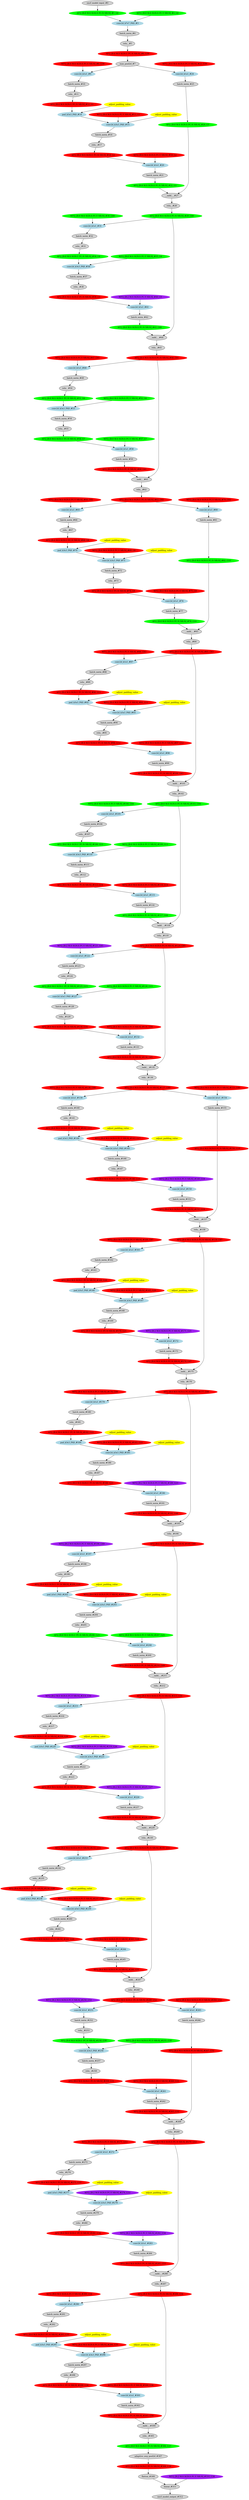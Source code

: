 strict digraph  {
"0 /nncf_model_input_0" [id=0, label="nncf_model_input_#0", style=filled, type=nncf_model_input];
"1 SymmetricQuantizer/symmetric_quantize_0" [color=green, id=1, label="AFQ_[B:8 M:S SGN:S PC:N NR:N]_#1_G0", style=filled, type=symmetric_quantize];
"2 ResNet/NNCFConv2d[conv1]/ModuleDict[pre_ops]/UpdateWeight[0]/SymmetricQuantizer[op]/symmetric_quantize_0" [color=green, id=2, label="WFQ_[B:8 M:S SGN:S PC:Y NR:N]_#2_G0", style=filled, type=symmetric_quantize];
"3 ResNet/NNCFConv2d[conv1]/conv2d_0" [color=lightblue, id=3, label="conv2d_k7x7_PAD_#3", style=filled, type=conv2d];
"4 ResNet/NNCFBatchNorm2d[bn1]/batch_norm_0" [id=4, label="batch_norm_#4", style=filled, type=batch_norm];
"5 ResNet/ReLU[relu]/relu__0" [id=5, label="relu__#5", style=filled, type=relu_];
"6 ResNet/ReLU[relu]/SymmetricQuantizer/symmetric_quantize_0" [color=red, id=6, label="AFQ_[B:4 M:S SGN:U PC:N NR:N]_#6_G39", style=filled, type=symmetric_quantize];
"7 ResNet/MaxPool2d[maxpool]/max_pool2d_0" [id=7, label="max_pool2d_#7", style=filled, type=max_pool2d];
"8 ResNet/Sequential[layer1]/Bottleneck[0]/NNCFConv2d[conv1]/ModuleDict[pre_ops]/UpdateWeight[0]/SymmetricQuantizer[op]/symmetric_quantize_0" [color=red, id=8, label="WFQ_[B:4 M:S SGN:S PC:Y NR:N]_#8_G39", style=filled, type=symmetric_quantize];
"9 ResNet/Sequential[layer1]/Bottleneck[0]/NNCFConv2d[conv1]/conv2d_0" [color=lightblue, id=9, label="conv2d_k1x1_#9", style=filled, type=conv2d];
"10 ResNet/Sequential[layer1]/Bottleneck[0]/NNCFBatchNorm2d[bn1]/batch_norm_0" [id=10, label="batch_norm_#10", style=filled, type=batch_norm];
"11 ResNet/Sequential[layer1]/Bottleneck[0]/ReLU[relu]/relu__0" [id=11, label="relu__#11", style=filled, type=relu_];
"12 ResNet/Sequential[layer1]/Bottleneck[0]/ReLU[relu]/SymmetricQuantizer/symmetric_quantize_0" [color=red, id=12, label="AFQ_[B:4 M:S SGN:U PC:N NR:N]_#12_G1", style=filled, type=symmetric_quantize];
"13 ResNet/Sequential[layer1]/Bottleneck[0]/NNCFConv2d[conv2]/ModuleDict[pre_ops]/UpdateWeight[1]/SymmetricQuantizer[op]/symmetric_quantize_0" [color=red, id=13, label="WFQ_[B:4 M:S SGN:S PC:Y NR:N]_#13_G1", style=filled, type=symmetric_quantize];
"14 ResNet/Sequential[layer1]/Bottleneck[0]/NNCFConv2d[conv2]/pad_0" [color=lightblue, id=14, label="pad_k3x3_PAD_#14", style=filled, type=pad];
"14 ResNet/Sequential[layer1]/Bottleneck[0]/NNCFConv2d[conv2]/pad_0_apad" [color=yellow, label=adjust_padding_value, style=filled, type=""];
"15 ResNet/Sequential[layer1]/Bottleneck[0]/NNCFConv2d[conv2]/conv2d_0" [color=lightblue, id=15, label="conv2d_k3x3_PAD_#15", style=filled, type=conv2d];
"15 ResNet/Sequential[layer1]/Bottleneck[0]/NNCFConv2d[conv2]/conv2d_0_apad" [color=yellow, label=adjust_padding_value, style=filled, type=""];
"16 ResNet/Sequential[layer1]/Bottleneck[0]/NNCFBatchNorm2d[bn2]/batch_norm_0" [id=16, label="batch_norm_#16", style=filled, type=batch_norm];
"17 ResNet/Sequential[layer1]/Bottleneck[0]/ReLU[relu]/relu__1" [id=17, label="relu__#17", style=filled, type=relu_];
"18 ResNet/Sequential[layer1]/Bottleneck[0]/ReLU[relu]/SymmetricQuantizer/symmetric_quantize_1" [color=red, id=18, label="AFQ_[B:4 M:S SGN:U PC:N NR:N]_#18_G2", style=filled, type=symmetric_quantize];
"19 ResNet/Sequential[layer1]/Bottleneck[0]/NNCFConv2d[conv3]/ModuleDict[pre_ops]/UpdateWeight[0]/SymmetricQuantizer[op]/symmetric_quantize_0" [color=red, id=19, label="WFQ_[B:4 M:S SGN:S PC:Y NR:N]_#19_G2", style=filled, type=symmetric_quantize];
"20 ResNet/Sequential[layer1]/Bottleneck[0]/NNCFConv2d[conv3]/conv2d_0" [color=lightblue, id=20, label="conv2d_k1x1_#20", style=filled, type=conv2d];
"21 ResNet/Sequential[layer1]/Bottleneck[0]/NNCFBatchNorm2d[bn3]/batch_norm_0" [id=21, label="batch_norm_#21", style=filled, type=batch_norm];
"22 ResNet/Sequential[layer1]/Bottleneck[0]/NNCFBatchNorm2d[bn3]/SymmetricQuantizer/symmetric_quantize_0" [color=green, id=22, label="AFQ_[B:8 M:S SGN:S PC:N NR:N]_#22_G3", style=filled, type=symmetric_quantize];
"23 ResNet/Sequential[layer1]/Bottleneck[0]/Sequential[downsample]/NNCFConv2d[0]/ModuleDict[pre_ops]/UpdateWeight[0]/SymmetricQuantizer[op]/symmetric_quantize_0" [color=red, id=23, label="WFQ_[B:4 M:S SGN:S PC:Y NR:N]_#23_G39", style=filled, type=symmetric_quantize];
"24 ResNet/Sequential[layer1]/Bottleneck[0]/Sequential[downsample]/NNCFConv2d[0]/conv2d_0" [color=lightblue, id=24, label="conv2d_k1x1_#24", style=filled, type=conv2d];
"25 ResNet/Sequential[layer1]/Bottleneck[0]/Sequential[downsample]/NNCFBatchNorm2d[1]/batch_norm_0" [id=25, label="batch_norm_#25", style=filled, type=batch_norm];
"26 ResNet/Sequential[layer1]/Bottleneck[0]/Sequential[downsample]/NNCFBatchNorm2d[1]/SymmetricQuantizer/symmetric_quantize_0" [color=green, id=26, label="AFQ_[B:8 M:S SGN:S PC:N NR:N]_#26_G3", style=filled, type=symmetric_quantize];
"27 ResNet/Sequential[layer1]/Bottleneck[0]/__iadd___0" [id=27, label="__iadd___#27", style=filled, type=__iadd__];
"28 ResNet/Sequential[layer1]/Bottleneck[0]/ReLU[relu]/relu__2" [id=28, label="relu__#28", style=filled, type=relu_];
"29 ResNet/Sequential[layer1]/Bottleneck[0]/ReLU[relu]/SymmetricQuantizer/symmetric_quantize_2" [color=green, id=29, label="AFQ_[B:8 M:S SGN:S PC:N NR:N]_#29_G40", style=filled, type=symmetric_quantize];
"30 ResNet/Sequential[layer1]/Bottleneck[1]/NNCFConv2d[conv1]/ModuleDict[pre_ops]/UpdateWeight[0]/SymmetricQuantizer[op]/symmetric_quantize_0" [color=green, id=30, label="WFQ_[B:8 M:S SGN:S PC:Y NR:N]_#30_G40", style=filled, type=symmetric_quantize];
"31 ResNet/Sequential[layer1]/Bottleneck[1]/NNCFConv2d[conv1]/conv2d_0" [color=lightblue, id=31, label="conv2d_k1x1_#31", style=filled, type=conv2d];
"32 ResNet/Sequential[layer1]/Bottleneck[1]/NNCFBatchNorm2d[bn1]/batch_norm_0" [id=32, label="batch_norm_#32", style=filled, type=batch_norm];
"33 ResNet/Sequential[layer1]/Bottleneck[1]/ReLU[relu]/relu__0" [id=33, label="relu__#33", style=filled, type=relu_];
"34 ResNet/Sequential[layer1]/Bottleneck[1]/ReLU[relu]/SymmetricQuantizer/symmetric_quantize_0" [color=green, id=34, label="AFQ_[B:8 M:S SGN:U PC:N NR:N]_#34_G4", style=filled, type=symmetric_quantize];
"35 ResNet/Sequential[layer1]/Bottleneck[1]/NNCFConv2d[conv2]/ModuleDict[pre_ops]/UpdateWeight[0]/SymmetricQuantizer[op]/symmetric_quantize_0" [color=green, id=35, label="WFQ_[B:8 M:S SGN:S PC:Y NR:N]_#35_G4", style=filled, type=symmetric_quantize];
"36 ResNet/Sequential[layer1]/Bottleneck[1]/NNCFConv2d[conv2]/conv2d_0" [color=lightblue, id=36, label="conv2d_k3x3_PAD_#36", style=filled, type=conv2d];
"37 ResNet/Sequential[layer1]/Bottleneck[1]/NNCFBatchNorm2d[bn2]/batch_norm_0" [id=37, label="batch_norm_#37", style=filled, type=batch_norm];
"38 ResNet/Sequential[layer1]/Bottleneck[1]/ReLU[relu]/relu__1" [id=38, label="relu__#38", style=filled, type=relu_];
"39 ResNet/Sequential[layer1]/Bottleneck[1]/ReLU[relu]/SymmetricQuantizer/symmetric_quantize_1" [color=red, id=39, label="AFQ_[B:4 M:S SGN:U PC:N NR:N]_#39_G5", style=filled, type=symmetric_quantize];
"40 ResNet/Sequential[layer1]/Bottleneck[1]/NNCFConv2d[conv3]/ModuleDict[pre_ops]/UpdateWeight[0]/SymmetricQuantizer[op]/symmetric_quantize_0" [color=purple, id=40, label="WFQ_[B:2 M:S SGN:S PC:Y NR:N]_#40_G5", style=filled, type=symmetric_quantize];
"41 ResNet/Sequential[layer1]/Bottleneck[1]/NNCFConv2d[conv3]/conv2d_0" [color=lightblue, id=41, label="conv2d_k1x1_#41", style=filled, type=conv2d];
"42 ResNet/Sequential[layer1]/Bottleneck[1]/NNCFBatchNorm2d[bn3]/batch_norm_0" [id=42, label="batch_norm_#42", style=filled, type=batch_norm];
"43 ResNet/Sequential[layer1]/Bottleneck[1]/NNCFBatchNorm2d[bn3]/SymmetricQuantizer/symmetric_quantize_0" [color=green, id=43, label="AFQ_[B:8 M:S SGN:S PC:N NR:N]_#43_G40", style=filled, type=symmetric_quantize];
"44 ResNet/Sequential[layer1]/Bottleneck[1]/__iadd___0" [id=44, label="__iadd___#44", style=filled, type=__iadd__];
"45 ResNet/Sequential[layer1]/Bottleneck[1]/ReLU[relu]/relu__2" [id=45, label="relu__#45", style=filled, type=relu_];
"46 ResNet/Sequential[layer1]/Bottleneck[1]/ReLU[relu]/SymmetricQuantizer/symmetric_quantize_2" [color=red, id=46, label="AFQ_[B:4 M:S SGN:S PC:N NR:N]_#46_G41", style=filled, type=symmetric_quantize];
"47 ResNet/Sequential[layer1]/Bottleneck[2]/NNCFConv2d[conv1]/ModuleDict[pre_ops]/UpdateWeight[0]/SymmetricQuantizer[op]/symmetric_quantize_0" [color=red, id=47, label="WFQ_[B:4 M:S SGN:S PC:Y NR:N]_#47_G41", style=filled, type=symmetric_quantize];
"48 ResNet/Sequential[layer1]/Bottleneck[2]/NNCFConv2d[conv1]/conv2d_0" [color=lightblue, id=48, label="conv2d_k1x1_#48", style=filled, type=conv2d];
"49 ResNet/Sequential[layer1]/Bottleneck[2]/NNCFBatchNorm2d[bn1]/batch_norm_0" [id=49, label="batch_norm_#49", style=filled, type=batch_norm];
"50 ResNet/Sequential[layer1]/Bottleneck[2]/ReLU[relu]/relu__0" [id=50, label="relu__#50", style=filled, type=relu_];
"51 ResNet/Sequential[layer1]/Bottleneck[2]/ReLU[relu]/SymmetricQuantizer/symmetric_quantize_0" [color=green, id=51, label="AFQ_[B:8 M:S SGN:U PC:N NR:N]_#51_G6", style=filled, type=symmetric_quantize];
"52 ResNet/Sequential[layer1]/Bottleneck[2]/NNCFConv2d[conv2]/ModuleDict[pre_ops]/UpdateWeight[0]/SymmetricQuantizer[op]/symmetric_quantize_0" [color=green, id=52, label="WFQ_[B:8 M:S SGN:S PC:Y NR:N]_#52_G6", style=filled, type=symmetric_quantize];
"53 ResNet/Sequential[layer1]/Bottleneck[2]/NNCFConv2d[conv2]/conv2d_0" [color=lightblue, id=53, label="conv2d_k3x3_PAD_#53", style=filled, type=conv2d];
"54 ResNet/Sequential[layer1]/Bottleneck[2]/NNCFBatchNorm2d[bn2]/batch_norm_0" [id=54, label="batch_norm_#54", style=filled, type=batch_norm];
"55 ResNet/Sequential[layer1]/Bottleneck[2]/ReLU[relu]/relu__1" [id=55, label="relu__#55", style=filled, type=relu_];
"56 ResNet/Sequential[layer1]/Bottleneck[2]/ReLU[relu]/SymmetricQuantizer/symmetric_quantize_1" [color=green, id=56, label="AFQ_[B:8 M:S SGN:U PC:N NR:N]_#56_G7", style=filled, type=symmetric_quantize];
"57 ResNet/Sequential[layer1]/Bottleneck[2]/NNCFConv2d[conv3]/ModuleDict[pre_ops]/UpdateWeight[0]/SymmetricQuantizer[op]/symmetric_quantize_0" [color=green, id=57, label="WFQ_[B:8 M:S SGN:S PC:Y NR:N]_#57_G7", style=filled, type=symmetric_quantize];
"58 ResNet/Sequential[layer1]/Bottleneck[2]/NNCFConv2d[conv3]/conv2d_0" [color=lightblue, id=58, label="conv2d_k1x1_#58", style=filled, type=conv2d];
"59 ResNet/Sequential[layer1]/Bottleneck[2]/NNCFBatchNorm2d[bn3]/batch_norm_0" [id=59, label="batch_norm_#59", style=filled, type=batch_norm];
"60 ResNet/Sequential[layer1]/Bottleneck[2]/NNCFBatchNorm2d[bn3]/SymmetricQuantizer/symmetric_quantize_0" [color=red, id=60, label="AFQ_[B:4 M:S SGN:S PC:N NR:N]_#60_G41", style=filled, type=symmetric_quantize];
"61 ResNet/Sequential[layer1]/Bottleneck[2]/__iadd___0" [id=61, label="__iadd___#61", style=filled, type=__iadd__];
"62 ResNet/Sequential[layer1]/Bottleneck[2]/ReLU[relu]/relu__2" [id=62, label="relu__#62", style=filled, type=relu_];
"63 ResNet/Sequential[layer1]/Bottleneck[2]/ReLU[relu]/SymmetricQuantizer/symmetric_quantize_2" [color=red, id=63, label="AFQ_[B:4 M:S SGN:U PC:N NR:N]_#63_G42", style=filled, type=symmetric_quantize];
"64 ResNet/Sequential[layer2]/Bottleneck[0]/NNCFConv2d[conv1]/ModuleDict[pre_ops]/UpdateWeight[0]/SymmetricQuantizer[op]/symmetric_quantize_0" [color=red, id=64, label="WFQ_[B:4 M:S SGN:S PC:Y NR:N]_#64_G42", style=filled, type=symmetric_quantize];
"65 ResNet/Sequential[layer2]/Bottleneck[0]/NNCFConv2d[conv1]/conv2d_0" [color=lightblue, id=65, label="conv2d_k1x1_#65", style=filled, type=conv2d];
"66 ResNet/Sequential[layer2]/Bottleneck[0]/NNCFBatchNorm2d[bn1]/batch_norm_0" [id=66, label="batch_norm_#66", style=filled, type=batch_norm];
"67 ResNet/Sequential[layer2]/Bottleneck[0]/ReLU[relu]/relu__0" [id=67, label="relu__#67", style=filled, type=relu_];
"68 ResNet/Sequential[layer2]/Bottleneck[0]/ReLU[relu]/SymmetricQuantizer/symmetric_quantize_0" [color=red, id=68, label="AFQ_[B:4 M:S SGN:U PC:N NR:N]_#68_G8", style=filled, type=symmetric_quantize];
"69 ResNet/Sequential[layer2]/Bottleneck[0]/NNCFConv2d[conv2]/ModuleDict[pre_ops]/UpdateWeight[1]/SymmetricQuantizer[op]/symmetric_quantize_0" [color=red, id=69, label="WFQ_[B:4 M:S SGN:S PC:Y NR:N]_#69_G8", style=filled, type=symmetric_quantize];
"70 ResNet/Sequential[layer2]/Bottleneck[0]/NNCFConv2d[conv2]/pad_0" [color=lightblue, id=70, label="pad_k3x3_PAD_#70", style=filled, type=pad];
"70 ResNet/Sequential[layer2]/Bottleneck[0]/NNCFConv2d[conv2]/pad_0_apad" [color=yellow, label=adjust_padding_value, style=filled, type=""];
"71 ResNet/Sequential[layer2]/Bottleneck[0]/NNCFConv2d[conv2]/conv2d_0" [color=lightblue, id=71, label="conv2d_k3x3_PAD_#71", style=filled, type=conv2d];
"71 ResNet/Sequential[layer2]/Bottleneck[0]/NNCFConv2d[conv2]/conv2d_0_apad" [color=yellow, label=adjust_padding_value, style=filled, type=""];
"72 ResNet/Sequential[layer2]/Bottleneck[0]/NNCFBatchNorm2d[bn2]/batch_norm_0" [id=72, label="batch_norm_#72", style=filled, type=batch_norm];
"73 ResNet/Sequential[layer2]/Bottleneck[0]/ReLU[relu]/relu__1" [id=73, label="relu__#73", style=filled, type=relu_];
"74 ResNet/Sequential[layer2]/Bottleneck[0]/ReLU[relu]/SymmetricQuantizer/symmetric_quantize_1" [color=red, id=74, label="AFQ_[B:4 M:S SGN:U PC:N NR:N]_#74_G9", style=filled, type=symmetric_quantize];
"75 ResNet/Sequential[layer2]/Bottleneck[0]/NNCFConv2d[conv3]/ModuleDict[pre_ops]/UpdateWeight[0]/SymmetricQuantizer[op]/symmetric_quantize_0" [color=red, id=75, label="WFQ_[B:4 M:S SGN:S PC:Y NR:N]_#75_G9", style=filled, type=symmetric_quantize];
"76 ResNet/Sequential[layer2]/Bottleneck[0]/NNCFConv2d[conv3]/conv2d_0" [color=lightblue, id=76, label="conv2d_k1x1_#76", style=filled, type=conv2d];
"77 ResNet/Sequential[layer2]/Bottleneck[0]/NNCFBatchNorm2d[bn3]/batch_norm_0" [id=77, label="batch_norm_#77", style=filled, type=batch_norm];
"78 ResNet/Sequential[layer2]/Bottleneck[0]/NNCFBatchNorm2d[bn3]/SymmetricQuantizer/symmetric_quantize_0" [color=green, id=78, label="AFQ_[B:8 M:S SGN:S PC:N NR:N]_#78_G10", style=filled, type=symmetric_quantize];
"79 ResNet/Sequential[layer2]/Bottleneck[0]/Sequential[downsample]/NNCFConv2d[0]/ModuleDict[pre_ops]/UpdateWeight[0]/SymmetricQuantizer[op]/symmetric_quantize_0" [color=red, id=79, label="WFQ_[B:4 M:S SGN:S PC:Y NR:N]_#79_G42", style=filled, type=symmetric_quantize];
"80 ResNet/Sequential[layer2]/Bottleneck[0]/Sequential[downsample]/NNCFConv2d[0]/conv2d_0" [color=lightblue, id=80, label="conv2d_k1x1_#80", style=filled, type=conv2d];
"81 ResNet/Sequential[layer2]/Bottleneck[0]/Sequential[downsample]/NNCFBatchNorm2d[1]/batch_norm_0" [id=81, label="batch_norm_#81", style=filled, type=batch_norm];
"82 ResNet/Sequential[layer2]/Bottleneck[0]/Sequential[downsample]/NNCFBatchNorm2d[1]/SymmetricQuantizer/symmetric_quantize_0" [color=green, id=82, label="AFQ_[B:8 M:S SGN:S PC:N NR:N]_#82_G10", style=filled, type=symmetric_quantize];
"83 ResNet/Sequential[layer2]/Bottleneck[0]/__iadd___0" [id=83, label="__iadd___#83", style=filled, type=__iadd__];
"84 ResNet/Sequential[layer2]/Bottleneck[0]/ReLU[relu]/relu__2" [id=84, label="relu__#84", style=filled, type=relu_];
"85 ResNet/Sequential[layer2]/Bottleneck[0]/ReLU[relu]/SymmetricQuantizer/symmetric_quantize_2" [color=red, id=85, label="AFQ_[B:4 M:S SGN:S PC:N NR:N]_#85_G43", style=filled, type=symmetric_quantize];
"86 ResNet/Sequential[layer2]/Bottleneck[1]/NNCFConv2d[conv1]/ModuleDict[pre_ops]/UpdateWeight[0]/SymmetricQuantizer[op]/symmetric_quantize_0" [color=red, id=86, label="WFQ_[B:4 M:S SGN:S PC:Y NR:N]_#86_G43", style=filled, type=symmetric_quantize];
"87 ResNet/Sequential[layer2]/Bottleneck[1]/NNCFConv2d[conv1]/conv2d_0" [color=lightblue, id=87, label="conv2d_k1x1_#87", style=filled, type=conv2d];
"88 ResNet/Sequential[layer2]/Bottleneck[1]/NNCFBatchNorm2d[bn1]/batch_norm_0" [id=88, label="batch_norm_#88", style=filled, type=batch_norm];
"89 ResNet/Sequential[layer2]/Bottleneck[1]/ReLU[relu]/relu__0" [id=89, label="relu__#89", style=filled, type=relu_];
"90 ResNet/Sequential[layer2]/Bottleneck[1]/ReLU[relu]/SymmetricQuantizer/symmetric_quantize_0" [color=red, id=90, label="AFQ_[B:4 M:S SGN:U PC:N NR:N]_#90_G11", style=filled, type=symmetric_quantize];
"91 ResNet/Sequential[layer2]/Bottleneck[1]/NNCFConv2d[conv2]/ModuleDict[pre_ops]/UpdateWeight[1]/SymmetricQuantizer[op]/symmetric_quantize_0" [color=red, id=91, label="WFQ_[B:4 M:S SGN:S PC:Y NR:N]_#91_G11", style=filled, type=symmetric_quantize];
"92 ResNet/Sequential[layer2]/Bottleneck[1]/NNCFConv2d[conv2]/pad_0" [color=lightblue, id=92, label="pad_k3x3_PAD_#92", style=filled, type=pad];
"92 ResNet/Sequential[layer2]/Bottleneck[1]/NNCFConv2d[conv2]/pad_0_apad" [color=yellow, label=adjust_padding_value, style=filled, type=""];
"93 ResNet/Sequential[layer2]/Bottleneck[1]/NNCFConv2d[conv2]/conv2d_0" [color=lightblue, id=93, label="conv2d_k3x3_PAD_#93", style=filled, type=conv2d];
"93 ResNet/Sequential[layer2]/Bottleneck[1]/NNCFConv2d[conv2]/conv2d_0_apad" [color=yellow, label=adjust_padding_value, style=filled, type=""];
"94 ResNet/Sequential[layer2]/Bottleneck[1]/NNCFBatchNorm2d[bn2]/batch_norm_0" [id=94, label="batch_norm_#94", style=filled, type=batch_norm];
"95 ResNet/Sequential[layer2]/Bottleneck[1]/ReLU[relu]/relu__1" [id=95, label="relu__#95", style=filled, type=relu_];
"96 ResNet/Sequential[layer2]/Bottleneck[1]/ReLU[relu]/SymmetricQuantizer/symmetric_quantize_1" [color=red, id=96, label="AFQ_[B:4 M:S SGN:U PC:N NR:N]_#96_G12", style=filled, type=symmetric_quantize];
"97 ResNet/Sequential[layer2]/Bottleneck[1]/NNCFConv2d[conv3]/ModuleDict[pre_ops]/UpdateWeight[0]/SymmetricQuantizer[op]/symmetric_quantize_0" [color=red, id=97, label="WFQ_[B:4 M:S SGN:S PC:Y NR:N]_#97_G12", style=filled, type=symmetric_quantize];
"98 ResNet/Sequential[layer2]/Bottleneck[1]/NNCFConv2d[conv3]/conv2d_0" [color=lightblue, id=98, label="conv2d_k1x1_#98", style=filled, type=conv2d];
"99 ResNet/Sequential[layer2]/Bottleneck[1]/NNCFBatchNorm2d[bn3]/batch_norm_0" [id=99, label="batch_norm_#99", style=filled, type=batch_norm];
"100 ResNet/Sequential[layer2]/Bottleneck[1]/NNCFBatchNorm2d[bn3]/SymmetricQuantizer/symmetric_quantize_0" [color=red, id=100, label="AFQ_[B:4 M:S SGN:S PC:N NR:N]_#100_G43", style=filled, type=symmetric_quantize];
"101 ResNet/Sequential[layer2]/Bottleneck[1]/__iadd___0" [id=101, label="__iadd___#101", style=filled, type=__iadd__];
"102 ResNet/Sequential[layer2]/Bottleneck[1]/ReLU[relu]/relu__2" [id=102, label="relu__#102", style=filled, type=relu_];
"103 ResNet/Sequential[layer2]/Bottleneck[1]/ReLU[relu]/SymmetricQuantizer/symmetric_quantize_2" [color=green, id=103, label="AFQ_[B:8 M:S SGN:S PC:N NR:N]_#103_G44", style=filled, type=symmetric_quantize];
"104 ResNet/Sequential[layer2]/Bottleneck[2]/NNCFConv2d[conv1]/ModuleDict[pre_ops]/UpdateWeight[0]/SymmetricQuantizer[op]/symmetric_quantize_0" [color=green, id=104, label="WFQ_[B:8 M:S SGN:S PC:Y NR:N]_#104_G44", style=filled, type=symmetric_quantize];
"105 ResNet/Sequential[layer2]/Bottleneck[2]/NNCFConv2d[conv1]/conv2d_0" [color=lightblue, id=105, label="conv2d_k1x1_#105", style=filled, type=conv2d];
"106 ResNet/Sequential[layer2]/Bottleneck[2]/NNCFBatchNorm2d[bn1]/batch_norm_0" [id=106, label="batch_norm_#106", style=filled, type=batch_norm];
"107 ResNet/Sequential[layer2]/Bottleneck[2]/ReLU[relu]/relu__0" [id=107, label="relu__#107", style=filled, type=relu_];
"108 ResNet/Sequential[layer2]/Bottleneck[2]/ReLU[relu]/SymmetricQuantizer/symmetric_quantize_0" [color=green, id=108, label="AFQ_[B:8 M:S SGN:U PC:N NR:N]_#108_G13", style=filled, type=symmetric_quantize];
"109 ResNet/Sequential[layer2]/Bottleneck[2]/NNCFConv2d[conv2]/ModuleDict[pre_ops]/UpdateWeight[0]/SymmetricQuantizer[op]/symmetric_quantize_0" [color=green, id=109, label="WFQ_[B:8 M:S SGN:S PC:Y NR:N]_#109_G13", style=filled, type=symmetric_quantize];
"110 ResNet/Sequential[layer2]/Bottleneck[2]/NNCFConv2d[conv2]/conv2d_0" [color=lightblue, id=110, label="conv2d_k3x3_PAD_#110", style=filled, type=conv2d];
"111 ResNet/Sequential[layer2]/Bottleneck[2]/NNCFBatchNorm2d[bn2]/batch_norm_0" [id=111, label="batch_norm_#111", style=filled, type=batch_norm];
"112 ResNet/Sequential[layer2]/Bottleneck[2]/ReLU[relu]/relu__1" [id=112, label="relu__#112", style=filled, type=relu_];
"113 ResNet/Sequential[layer2]/Bottleneck[2]/ReLU[relu]/SymmetricQuantizer/symmetric_quantize_1" [color=red, id=113, label="AFQ_[B:4 M:S SGN:U PC:N NR:N]_#113_G14", style=filled, type=symmetric_quantize];
"114 ResNet/Sequential[layer2]/Bottleneck[2]/NNCFConv2d[conv3]/ModuleDict[pre_ops]/UpdateWeight[0]/SymmetricQuantizer[op]/symmetric_quantize_0" [color=red, id=114, label="WFQ_[B:4 M:S SGN:S PC:Y NR:N]_#114_G14", style=filled, type=symmetric_quantize];
"115 ResNet/Sequential[layer2]/Bottleneck[2]/NNCFConv2d[conv3]/conv2d_0" [color=lightblue, id=115, label="conv2d_k1x1_#115", style=filled, type=conv2d];
"116 ResNet/Sequential[layer2]/Bottleneck[2]/NNCFBatchNorm2d[bn3]/batch_norm_0" [id=116, label="batch_norm_#116", style=filled, type=batch_norm];
"117 ResNet/Sequential[layer2]/Bottleneck[2]/NNCFBatchNorm2d[bn3]/SymmetricQuantizer/symmetric_quantize_0" [color=green, id=117, label="AFQ_[B:8 M:S SGN:S PC:N NR:N]_#117_G44", style=filled, type=symmetric_quantize];
"118 ResNet/Sequential[layer2]/Bottleneck[2]/__iadd___0" [id=118, label="__iadd___#118", style=filled, type=__iadd__];
"119 ResNet/Sequential[layer2]/Bottleneck[2]/ReLU[relu]/relu__2" [id=119, label="relu__#119", style=filled, type=relu_];
"120 ResNet/Sequential[layer2]/Bottleneck[2]/ReLU[relu]/SymmetricQuantizer/symmetric_quantize_2" [color=red, id=120, label="AFQ_[B:4 M:S SGN:S PC:N NR:N]_#120_G45", style=filled, type=symmetric_quantize];
"121 ResNet/Sequential[layer2]/Bottleneck[3]/NNCFConv2d[conv1]/ModuleDict[pre_ops]/UpdateWeight[0]/SymmetricQuantizer[op]/symmetric_quantize_0" [color=purple, id=121, label="WFQ_[B:2 M:S SGN:S PC:Y NR:N]_#121_G45", style=filled, type=symmetric_quantize];
"122 ResNet/Sequential[layer2]/Bottleneck[3]/NNCFConv2d[conv1]/conv2d_0" [color=lightblue, id=122, label="conv2d_k1x1_#122", style=filled, type=conv2d];
"123 ResNet/Sequential[layer2]/Bottleneck[3]/NNCFBatchNorm2d[bn1]/batch_norm_0" [id=123, label="batch_norm_#123", style=filled, type=batch_norm];
"124 ResNet/Sequential[layer2]/Bottleneck[3]/ReLU[relu]/relu__0" [id=124, label="relu__#124", style=filled, type=relu_];
"125 ResNet/Sequential[layer2]/Bottleneck[3]/ReLU[relu]/SymmetricQuantizer/symmetric_quantize_0" [color=green, id=125, label="AFQ_[B:8 M:S SGN:U PC:N NR:N]_#125_G15", style=filled, type=symmetric_quantize];
"126 ResNet/Sequential[layer2]/Bottleneck[3]/NNCFConv2d[conv2]/ModuleDict[pre_ops]/UpdateWeight[0]/SymmetricQuantizer[op]/symmetric_quantize_0" [color=green, id=126, label="WFQ_[B:8 M:S SGN:S PC:Y NR:N]_#126_G15", style=filled, type=symmetric_quantize];
"127 ResNet/Sequential[layer2]/Bottleneck[3]/NNCFConv2d[conv2]/conv2d_0" [color=lightblue, id=127, label="conv2d_k3x3_PAD_#127", style=filled, type=conv2d];
"128 ResNet/Sequential[layer2]/Bottleneck[3]/NNCFBatchNorm2d[bn2]/batch_norm_0" [id=128, label="batch_norm_#128", style=filled, type=batch_norm];
"129 ResNet/Sequential[layer2]/Bottleneck[3]/ReLU[relu]/relu__1" [id=129, label="relu__#129", style=filled, type=relu_];
"130 ResNet/Sequential[layer2]/Bottleneck[3]/ReLU[relu]/SymmetricQuantizer/symmetric_quantize_1" [color=red, id=130, label="AFQ_[B:4 M:S SGN:U PC:N NR:N]_#130_G16", style=filled, type=symmetric_quantize];
"131 ResNet/Sequential[layer2]/Bottleneck[3]/NNCFConv2d[conv3]/ModuleDict[pre_ops]/UpdateWeight[0]/SymmetricQuantizer[op]/symmetric_quantize_0" [color=red, id=131, label="WFQ_[B:4 M:S SGN:S PC:Y NR:N]_#131_G16", style=filled, type=symmetric_quantize];
"132 ResNet/Sequential[layer2]/Bottleneck[3]/NNCFConv2d[conv3]/conv2d_0" [color=lightblue, id=132, label="conv2d_k1x1_#132", style=filled, type=conv2d];
"133 ResNet/Sequential[layer2]/Bottleneck[3]/NNCFBatchNorm2d[bn3]/batch_norm_0" [id=133, label="batch_norm_#133", style=filled, type=batch_norm];
"134 ResNet/Sequential[layer2]/Bottleneck[3]/NNCFBatchNorm2d[bn3]/SymmetricQuantizer/symmetric_quantize_0" [color=red, id=134, label="AFQ_[B:4 M:S SGN:S PC:N NR:N]_#134_G45", style=filled, type=symmetric_quantize];
"135 ResNet/Sequential[layer2]/Bottleneck[3]/__iadd___0" [id=135, label="__iadd___#135", style=filled, type=__iadd__];
"136 ResNet/Sequential[layer2]/Bottleneck[3]/ReLU[relu]/relu__2" [id=136, label="relu__#136", style=filled, type=relu_];
"137 ResNet/Sequential[layer2]/Bottleneck[3]/ReLU[relu]/SymmetricQuantizer/symmetric_quantize_2" [color=red, id=137, label="AFQ_[B:4 M:S SGN:U PC:N NR:N]_#137_G46", style=filled, type=symmetric_quantize];
"138 ResNet/Sequential[layer3]/Bottleneck[0]/NNCFConv2d[conv1]/ModuleDict[pre_ops]/UpdateWeight[0]/SymmetricQuantizer[op]/symmetric_quantize_0" [color=red, id=138, label="WFQ_[B:4 M:S SGN:S PC:Y NR:N]_#138_G46", style=filled, type=symmetric_quantize];
"139 ResNet/Sequential[layer3]/Bottleneck[0]/NNCFConv2d[conv1]/conv2d_0" [color=lightblue, id=139, label="conv2d_k1x1_#139", style=filled, type=conv2d];
"140 ResNet/Sequential[layer3]/Bottleneck[0]/NNCFBatchNorm2d[bn1]/batch_norm_0" [id=140, label="batch_norm_#140", style=filled, type=batch_norm];
"141 ResNet/Sequential[layer3]/Bottleneck[0]/ReLU[relu]/relu__0" [id=141, label="relu__#141", style=filled, type=relu_];
"142 ResNet/Sequential[layer3]/Bottleneck[0]/ReLU[relu]/SymmetricQuantizer/symmetric_quantize_0" [color=red, id=142, label="AFQ_[B:4 M:S SGN:U PC:N NR:N]_#142_G17", style=filled, type=symmetric_quantize];
"143 ResNet/Sequential[layer3]/Bottleneck[0]/NNCFConv2d[conv2]/ModuleDict[pre_ops]/UpdateWeight[1]/SymmetricQuantizer[op]/symmetric_quantize_0" [color=red, id=143, label="WFQ_[B:4 M:S SGN:S PC:Y NR:N]_#143_G17", style=filled, type=symmetric_quantize];
"144 ResNet/Sequential[layer3]/Bottleneck[0]/NNCFConv2d[conv2]/pad_0" [color=lightblue, id=144, label="pad_k3x3_PAD_#144", style=filled, type=pad];
"144 ResNet/Sequential[layer3]/Bottleneck[0]/NNCFConv2d[conv2]/pad_0_apad" [color=yellow, label=adjust_padding_value, style=filled, type=""];
"145 ResNet/Sequential[layer3]/Bottleneck[0]/NNCFConv2d[conv2]/conv2d_0" [color=lightblue, id=145, label="conv2d_k3x3_PAD_#145", style=filled, type=conv2d];
"145 ResNet/Sequential[layer3]/Bottleneck[0]/NNCFConv2d[conv2]/conv2d_0_apad" [color=yellow, label=adjust_padding_value, style=filled, type=""];
"146 ResNet/Sequential[layer3]/Bottleneck[0]/NNCFBatchNorm2d[bn2]/batch_norm_0" [id=146, label="batch_norm_#146", style=filled, type=batch_norm];
"147 ResNet/Sequential[layer3]/Bottleneck[0]/ReLU[relu]/relu__1" [id=147, label="relu__#147", style=filled, type=relu_];
"148 ResNet/Sequential[layer3]/Bottleneck[0]/ReLU[relu]/SymmetricQuantizer/symmetric_quantize_1" [color=red, id=148, label="AFQ_[B:4 M:S SGN:U PC:N NR:N]_#148_G18", style=filled, type=symmetric_quantize];
"149 ResNet/Sequential[layer3]/Bottleneck[0]/NNCFConv2d[conv3]/ModuleDict[pre_ops]/UpdateWeight[0]/SymmetricQuantizer[op]/symmetric_quantize_0" [color=purple, id=149, label="WFQ_[B:2 M:S SGN:S PC:Y NR:N]_#149_G18", style=filled, type=symmetric_quantize];
"150 ResNet/Sequential[layer3]/Bottleneck[0]/NNCFConv2d[conv3]/conv2d_0" [color=lightblue, id=150, label="conv2d_k1x1_#150", style=filled, type=conv2d];
"151 ResNet/Sequential[layer3]/Bottleneck[0]/NNCFBatchNorm2d[bn3]/batch_norm_0" [id=151, label="batch_norm_#151", style=filled, type=batch_norm];
"152 ResNet/Sequential[layer3]/Bottleneck[0]/NNCFBatchNorm2d[bn3]/SymmetricQuantizer/symmetric_quantize_0" [color=red, id=152, label="AFQ_[B:4 M:S SGN:S PC:N NR:N]_#152_G19", style=filled, type=symmetric_quantize];
"153 ResNet/Sequential[layer3]/Bottleneck[0]/Sequential[downsample]/NNCFConv2d[0]/ModuleDict[pre_ops]/UpdateWeight[0]/SymmetricQuantizer[op]/symmetric_quantize_0" [color=red, id=153, label="WFQ_[B:4 M:S SGN:S PC:Y NR:N]_#153_G46", style=filled, type=symmetric_quantize];
"154 ResNet/Sequential[layer3]/Bottleneck[0]/Sequential[downsample]/NNCFConv2d[0]/conv2d_0" [color=lightblue, id=154, label="conv2d_k1x1_#154", style=filled, type=conv2d];
"155 ResNet/Sequential[layer3]/Bottleneck[0]/Sequential[downsample]/NNCFBatchNorm2d[1]/batch_norm_0" [id=155, label="batch_norm_#155", style=filled, type=batch_norm];
"156 ResNet/Sequential[layer3]/Bottleneck[0]/Sequential[downsample]/NNCFBatchNorm2d[1]/SymmetricQuantizer/symmetric_quantize_0" [color=red, id=156, label="AFQ_[B:4 M:S SGN:S PC:N NR:N]_#156_G19", style=filled, type=symmetric_quantize];
"157 ResNet/Sequential[layer3]/Bottleneck[0]/__iadd___0" [id=157, label="__iadd___#157", style=filled, type=__iadd__];
"158 ResNet/Sequential[layer3]/Bottleneck[0]/ReLU[relu]/relu__2" [id=158, label="relu__#158", style=filled, type=relu_];
"159 ResNet/Sequential[layer3]/Bottleneck[0]/ReLU[relu]/SymmetricQuantizer/symmetric_quantize_2" [color=red, id=159, label="AFQ_[B:4 M:S SGN:S PC:N NR:N]_#159_G47", style=filled, type=symmetric_quantize];
"160 ResNet/Sequential[layer3]/Bottleneck[1]/NNCFConv2d[conv1]/ModuleDict[pre_ops]/UpdateWeight[0]/SymmetricQuantizer[op]/symmetric_quantize_0" [color=red, id=160, label="WFQ_[B:4 M:S SGN:S PC:Y NR:N]_#160_G47", style=filled, type=symmetric_quantize];
"161 ResNet/Sequential[layer3]/Bottleneck[1]/NNCFConv2d[conv1]/conv2d_0" [color=lightblue, id=161, label="conv2d_k1x1_#161", style=filled, type=conv2d];
"162 ResNet/Sequential[layer3]/Bottleneck[1]/NNCFBatchNorm2d[bn1]/batch_norm_0" [id=162, label="batch_norm_#162", style=filled, type=batch_norm];
"163 ResNet/Sequential[layer3]/Bottleneck[1]/ReLU[relu]/relu__0" [id=163, label="relu__#163", style=filled, type=relu_];
"164 ResNet/Sequential[layer3]/Bottleneck[1]/ReLU[relu]/SymmetricQuantizer/symmetric_quantize_0" [color=red, id=164, label="AFQ_[B:4 M:S SGN:U PC:N NR:N]_#164_G20", style=filled, type=symmetric_quantize];
"165 ResNet/Sequential[layer3]/Bottleneck[1]/NNCFConv2d[conv2]/ModuleDict[pre_ops]/UpdateWeight[1]/SymmetricQuantizer[op]/symmetric_quantize_0" [color=red, id=165, label="WFQ_[B:4 M:S SGN:S PC:Y NR:N]_#165_G20", style=filled, type=symmetric_quantize];
"166 ResNet/Sequential[layer3]/Bottleneck[1]/NNCFConv2d[conv2]/pad_0" [color=lightblue, id=166, label="pad_k3x3_PAD_#166", style=filled, type=pad];
"166 ResNet/Sequential[layer3]/Bottleneck[1]/NNCFConv2d[conv2]/pad_0_apad" [color=yellow, label=adjust_padding_value, style=filled, type=""];
"167 ResNet/Sequential[layer3]/Bottleneck[1]/NNCFConv2d[conv2]/conv2d_0" [color=lightblue, id=167, label="conv2d_k3x3_PAD_#167", style=filled, type=conv2d];
"167 ResNet/Sequential[layer3]/Bottleneck[1]/NNCFConv2d[conv2]/conv2d_0_apad" [color=yellow, label=adjust_padding_value, style=filled, type=""];
"168 ResNet/Sequential[layer3]/Bottleneck[1]/NNCFBatchNorm2d[bn2]/batch_norm_0" [id=168, label="batch_norm_#168", style=filled, type=batch_norm];
"169 ResNet/Sequential[layer3]/Bottleneck[1]/ReLU[relu]/relu__1" [id=169, label="relu__#169", style=filled, type=relu_];
"170 ResNet/Sequential[layer3]/Bottleneck[1]/ReLU[relu]/SymmetricQuantizer/symmetric_quantize_1" [color=red, id=170, label="AFQ_[B:4 M:S SGN:U PC:N NR:N]_#170_G21", style=filled, type=symmetric_quantize];
"171 ResNet/Sequential[layer3]/Bottleneck[1]/NNCFConv2d[conv3]/ModuleDict[pre_ops]/UpdateWeight[0]/SymmetricQuantizer[op]/symmetric_quantize_0" [color=purple, id=171, label="WFQ_[B:2 M:S SGN:S PC:Y NR:N]_#171_G21", style=filled, type=symmetric_quantize];
"172 ResNet/Sequential[layer3]/Bottleneck[1]/NNCFConv2d[conv3]/conv2d_0" [color=lightblue, id=172, label="conv2d_k1x1_#172", style=filled, type=conv2d];
"173 ResNet/Sequential[layer3]/Bottleneck[1]/NNCFBatchNorm2d[bn3]/batch_norm_0" [id=173, label="batch_norm_#173", style=filled, type=batch_norm];
"174 ResNet/Sequential[layer3]/Bottleneck[1]/NNCFBatchNorm2d[bn3]/SymmetricQuantizer/symmetric_quantize_0" [color=red, id=174, label="AFQ_[B:4 M:S SGN:S PC:N NR:N]_#174_G47", style=filled, type=symmetric_quantize];
"175 ResNet/Sequential[layer3]/Bottleneck[1]/__iadd___0" [id=175, label="__iadd___#175", style=filled, type=__iadd__];
"176 ResNet/Sequential[layer3]/Bottleneck[1]/ReLU[relu]/relu__2" [id=176, label="relu__#176", style=filled, type=relu_];
"177 ResNet/Sequential[layer3]/Bottleneck[1]/ReLU[relu]/SymmetricQuantizer/symmetric_quantize_2" [color=red, id=177, label="AFQ_[B:4 M:S SGN:S PC:N NR:N]_#177_G48", style=filled, type=symmetric_quantize];
"178 ResNet/Sequential[layer3]/Bottleneck[2]/NNCFConv2d[conv1]/ModuleDict[pre_ops]/UpdateWeight[0]/SymmetricQuantizer[op]/symmetric_quantize_0" [color=red, id=178, label="WFQ_[B:4 M:S SGN:S PC:Y NR:N]_#178_G48", style=filled, type=symmetric_quantize];
"179 ResNet/Sequential[layer3]/Bottleneck[2]/NNCFConv2d[conv1]/conv2d_0" [color=lightblue, id=179, label="conv2d_k1x1_#179", style=filled, type=conv2d];
"180 ResNet/Sequential[layer3]/Bottleneck[2]/NNCFBatchNorm2d[bn1]/batch_norm_0" [id=180, label="batch_norm_#180", style=filled, type=batch_norm];
"181 ResNet/Sequential[layer3]/Bottleneck[2]/ReLU[relu]/relu__0" [id=181, label="relu__#181", style=filled, type=relu_];
"182 ResNet/Sequential[layer3]/Bottleneck[2]/ReLU[relu]/SymmetricQuantizer/symmetric_quantize_0" [color=red, id=182, label="AFQ_[B:4 M:S SGN:U PC:N NR:N]_#182_G22", style=filled, type=symmetric_quantize];
"183 ResNet/Sequential[layer3]/Bottleneck[2]/NNCFConv2d[conv2]/ModuleDict[pre_ops]/UpdateWeight[1]/SymmetricQuantizer[op]/symmetric_quantize_0" [color=red, id=183, label="WFQ_[B:4 M:S SGN:S PC:Y NR:N]_#183_G22", style=filled, type=symmetric_quantize];
"184 ResNet/Sequential[layer3]/Bottleneck[2]/NNCFConv2d[conv2]/pad_0" [color=lightblue, id=184, label="pad_k3x3_PAD_#184", style=filled, type=pad];
"184 ResNet/Sequential[layer3]/Bottleneck[2]/NNCFConv2d[conv2]/pad_0_apad" [color=yellow, label=adjust_padding_value, style=filled, type=""];
"185 ResNet/Sequential[layer3]/Bottleneck[2]/NNCFConv2d[conv2]/conv2d_0" [color=lightblue, id=185, label="conv2d_k3x3_PAD_#185", style=filled, type=conv2d];
"185 ResNet/Sequential[layer3]/Bottleneck[2]/NNCFConv2d[conv2]/conv2d_0_apad" [color=yellow, label=adjust_padding_value, style=filled, type=""];
"186 ResNet/Sequential[layer3]/Bottleneck[2]/NNCFBatchNorm2d[bn2]/batch_norm_0" [id=186, label="batch_norm_#186", style=filled, type=batch_norm];
"187 ResNet/Sequential[layer3]/Bottleneck[2]/ReLU[relu]/relu__1" [id=187, label="relu__#187", style=filled, type=relu_];
"188 ResNet/Sequential[layer3]/Bottleneck[2]/ReLU[relu]/SymmetricQuantizer/symmetric_quantize_1" [color=red, id=188, label="AFQ_[B:4 M:S SGN:U PC:N NR:N]_#188_G23", style=filled, type=symmetric_quantize];
"189 ResNet/Sequential[layer3]/Bottleneck[2]/NNCFConv2d[conv3]/ModuleDict[pre_ops]/UpdateWeight[0]/SymmetricQuantizer[op]/symmetric_quantize_0" [color=purple, id=189, label="WFQ_[B:2 M:S SGN:S PC:Y NR:N]_#189_G23", style=filled, type=symmetric_quantize];
"190 ResNet/Sequential[layer3]/Bottleneck[2]/NNCFConv2d[conv3]/conv2d_0" [color=lightblue, id=190, label="conv2d_k1x1_#190", style=filled, type=conv2d];
"191 ResNet/Sequential[layer3]/Bottleneck[2]/NNCFBatchNorm2d[bn3]/batch_norm_0" [id=191, label="batch_norm_#191", style=filled, type=batch_norm];
"192 ResNet/Sequential[layer3]/Bottleneck[2]/NNCFBatchNorm2d[bn3]/SymmetricQuantizer/symmetric_quantize_0" [color=red, id=192, label="AFQ_[B:4 M:S SGN:S PC:N NR:N]_#192_G48", style=filled, type=symmetric_quantize];
"193 ResNet/Sequential[layer3]/Bottleneck[2]/__iadd___0" [id=193, label="__iadd___#193", style=filled, type=__iadd__];
"194 ResNet/Sequential[layer3]/Bottleneck[2]/ReLU[relu]/relu__2" [id=194, label="relu__#194", style=filled, type=relu_];
"195 ResNet/Sequential[layer3]/Bottleneck[2]/ReLU[relu]/SymmetricQuantizer/symmetric_quantize_2" [color=red, id=195, label="AFQ_[B:4 M:S SGN:S PC:N NR:N]_#195_G49", style=filled, type=symmetric_quantize];
"196 ResNet/Sequential[layer3]/Bottleneck[3]/NNCFConv2d[conv1]/ModuleDict[pre_ops]/UpdateWeight[0]/SymmetricQuantizer[op]/symmetric_quantize_0" [color=purple, id=196, label="WFQ_[B:2 M:S SGN:S PC:Y NR:N]_#196_G49", style=filled, type=symmetric_quantize];
"197 ResNet/Sequential[layer3]/Bottleneck[3]/NNCFConv2d[conv1]/conv2d_0" [color=lightblue, id=197, label="conv2d_k1x1_#197", style=filled, type=conv2d];
"198 ResNet/Sequential[layer3]/Bottleneck[3]/NNCFBatchNorm2d[bn1]/batch_norm_0" [id=198, label="batch_norm_#198", style=filled, type=batch_norm];
"199 ResNet/Sequential[layer3]/Bottleneck[3]/ReLU[relu]/relu__0" [id=199, label="relu__#199", style=filled, type=relu_];
"200 ResNet/Sequential[layer3]/Bottleneck[3]/ReLU[relu]/SymmetricQuantizer/symmetric_quantize_0" [color=red, id=200, label="AFQ_[B:4 M:S SGN:U PC:N NR:N]_#200_G24", style=filled, type=symmetric_quantize];
"201 ResNet/Sequential[layer3]/Bottleneck[3]/NNCFConv2d[conv2]/ModuleDict[pre_ops]/UpdateWeight[1]/SymmetricQuantizer[op]/symmetric_quantize_0" [color=red, id=201, label="WFQ_[B:4 M:S SGN:S PC:Y NR:N]_#201_G24", style=filled, type=symmetric_quantize];
"202 ResNet/Sequential[layer3]/Bottleneck[3]/NNCFConv2d[conv2]/pad_0" [color=lightblue, id=202, label="pad_k3x3_PAD_#202", style=filled, type=pad];
"202 ResNet/Sequential[layer3]/Bottleneck[3]/NNCFConv2d[conv2]/pad_0_apad" [color=yellow, label=adjust_padding_value, style=filled, type=""];
"203 ResNet/Sequential[layer3]/Bottleneck[3]/NNCFConv2d[conv2]/conv2d_0" [color=lightblue, id=203, label="conv2d_k3x3_PAD_#203", style=filled, type=conv2d];
"203 ResNet/Sequential[layer3]/Bottleneck[3]/NNCFConv2d[conv2]/conv2d_0_apad" [color=yellow, label=adjust_padding_value, style=filled, type=""];
"204 ResNet/Sequential[layer3]/Bottleneck[3]/NNCFBatchNorm2d[bn2]/batch_norm_0" [id=204, label="batch_norm_#204", style=filled, type=batch_norm];
"205 ResNet/Sequential[layer3]/Bottleneck[3]/ReLU[relu]/relu__1" [id=205, label="relu__#205", style=filled, type=relu_];
"206 ResNet/Sequential[layer3]/Bottleneck[3]/ReLU[relu]/SymmetricQuantizer/symmetric_quantize_1" [color=green, id=206, label="AFQ_[B:8 M:S SGN:U PC:N NR:N]_#206_G25", style=filled, type=symmetric_quantize];
"207 ResNet/Sequential[layer3]/Bottleneck[3]/NNCFConv2d[conv3]/ModuleDict[pre_ops]/UpdateWeight[0]/SymmetricQuantizer[op]/symmetric_quantize_0" [color=green, id=207, label="WFQ_[B:8 M:S SGN:S PC:Y NR:N]_#207_G25", style=filled, type=symmetric_quantize];
"208 ResNet/Sequential[layer3]/Bottleneck[3]/NNCFConv2d[conv3]/conv2d_0" [color=lightblue, id=208, label="conv2d_k1x1_#208", style=filled, type=conv2d];
"209 ResNet/Sequential[layer3]/Bottleneck[3]/NNCFBatchNorm2d[bn3]/batch_norm_0" [id=209, label="batch_norm_#209", style=filled, type=batch_norm];
"210 ResNet/Sequential[layer3]/Bottleneck[3]/NNCFBatchNorm2d[bn3]/SymmetricQuantizer/symmetric_quantize_0" [color=red, id=210, label="AFQ_[B:4 M:S SGN:S PC:N NR:N]_#210_G49", style=filled, type=symmetric_quantize];
"211 ResNet/Sequential[layer3]/Bottleneck[3]/__iadd___0" [id=211, label="__iadd___#211", style=filled, type=__iadd__];
"212 ResNet/Sequential[layer3]/Bottleneck[3]/ReLU[relu]/relu__2" [id=212, label="relu__#212", style=filled, type=relu_];
"213 ResNet/Sequential[layer3]/Bottleneck[3]/ReLU[relu]/SymmetricQuantizer/symmetric_quantize_2" [color=red, id=213, label="AFQ_[B:4 M:S SGN:S PC:N NR:N]_#213_G50", style=filled, type=symmetric_quantize];
"214 ResNet/Sequential[layer3]/Bottleneck[4]/NNCFConv2d[conv1]/ModuleDict[pre_ops]/UpdateWeight[0]/SymmetricQuantizer[op]/symmetric_quantize_0" [color=purple, id=214, label="WFQ_[B:2 M:S SGN:S PC:Y NR:N]_#214_G50", style=filled, type=symmetric_quantize];
"215 ResNet/Sequential[layer3]/Bottleneck[4]/NNCFConv2d[conv1]/conv2d_0" [color=lightblue, id=215, label="conv2d_k1x1_#215", style=filled, type=conv2d];
"216 ResNet/Sequential[layer3]/Bottleneck[4]/NNCFBatchNorm2d[bn1]/batch_norm_0" [id=216, label="batch_norm_#216", style=filled, type=batch_norm];
"217 ResNet/Sequential[layer3]/Bottleneck[4]/ReLU[relu]/relu__0" [id=217, label="relu__#217", style=filled, type=relu_];
"218 ResNet/Sequential[layer3]/Bottleneck[4]/ReLU[relu]/SymmetricQuantizer/symmetric_quantize_0" [color=red, id=218, label="AFQ_[B:4 M:S SGN:U PC:N NR:N]_#218_G26", style=filled, type=symmetric_quantize];
"219 ResNet/Sequential[layer3]/Bottleneck[4]/NNCFConv2d[conv2]/ModuleDict[pre_ops]/UpdateWeight[1]/SymmetricQuantizer[op]/symmetric_quantize_0" [color=purple, id=219, label="WFQ_[B:2 M:S SGN:S PC:Y NR:N]_#219_G26", style=filled, type=symmetric_quantize];
"220 ResNet/Sequential[layer3]/Bottleneck[4]/NNCFConv2d[conv2]/pad_0" [color=lightblue, id=220, label="pad_k3x3_PAD_#220", style=filled, type=pad];
"220 ResNet/Sequential[layer3]/Bottleneck[4]/NNCFConv2d[conv2]/pad_0_apad" [color=yellow, label=adjust_padding_value, style=filled, type=""];
"221 ResNet/Sequential[layer3]/Bottleneck[4]/NNCFConv2d[conv2]/conv2d_0" [color=lightblue, id=221, label="conv2d_k3x3_PAD_#221", style=filled, type=conv2d];
"221 ResNet/Sequential[layer3]/Bottleneck[4]/NNCFConv2d[conv2]/conv2d_0_apad" [color=yellow, label=adjust_padding_value, style=filled, type=""];
"222 ResNet/Sequential[layer3]/Bottleneck[4]/NNCFBatchNorm2d[bn2]/batch_norm_0" [id=222, label="batch_norm_#222", style=filled, type=batch_norm];
"223 ResNet/Sequential[layer3]/Bottleneck[4]/ReLU[relu]/relu__1" [id=223, label="relu__#223", style=filled, type=relu_];
"224 ResNet/Sequential[layer3]/Bottleneck[4]/ReLU[relu]/SymmetricQuantizer/symmetric_quantize_1" [color=red, id=224, label="AFQ_[B:4 M:S SGN:U PC:N NR:N]_#224_G27", style=filled, type=symmetric_quantize];
"225 ResNet/Sequential[layer3]/Bottleneck[4]/NNCFConv2d[conv3]/ModuleDict[pre_ops]/UpdateWeight[0]/SymmetricQuantizer[op]/symmetric_quantize_0" [color=purple, id=225, label="WFQ_[B:2 M:S SGN:S PC:Y NR:N]_#225_G27", style=filled, type=symmetric_quantize];
"226 ResNet/Sequential[layer3]/Bottleneck[4]/NNCFConv2d[conv3]/conv2d_0" [color=lightblue, id=226, label="conv2d_k1x1_#226", style=filled, type=conv2d];
"227 ResNet/Sequential[layer3]/Bottleneck[4]/NNCFBatchNorm2d[bn3]/batch_norm_0" [id=227, label="batch_norm_#227", style=filled, type=batch_norm];
"228 ResNet/Sequential[layer3]/Bottleneck[4]/NNCFBatchNorm2d[bn3]/SymmetricQuantizer/symmetric_quantize_0" [color=red, id=228, label="AFQ_[B:4 M:S SGN:S PC:N NR:N]_#228_G50", style=filled, type=symmetric_quantize];
"229 ResNet/Sequential[layer3]/Bottleneck[4]/__iadd___0" [id=229, label="__iadd___#229", style=filled, type=__iadd__];
"230 ResNet/Sequential[layer3]/Bottleneck[4]/ReLU[relu]/relu__2" [id=230, label="relu__#230", style=filled, type=relu_];
"231 ResNet/Sequential[layer3]/Bottleneck[4]/ReLU[relu]/SymmetricQuantizer/symmetric_quantize_2" [color=red, id=231, label="AFQ_[B:4 M:S SGN:S PC:N NR:N]_#231_G51", style=filled, type=symmetric_quantize];
"232 ResNet/Sequential[layer3]/Bottleneck[5]/NNCFConv2d[conv1]/ModuleDict[pre_ops]/UpdateWeight[0]/SymmetricQuantizer[op]/symmetric_quantize_0" [color=red, id=232, label="WFQ_[B:4 M:S SGN:S PC:Y NR:N]_#232_G51", style=filled, type=symmetric_quantize];
"233 ResNet/Sequential[layer3]/Bottleneck[5]/NNCFConv2d[conv1]/conv2d_0" [color=lightblue, id=233, label="conv2d_k1x1_#233", style=filled, type=conv2d];
"234 ResNet/Sequential[layer3]/Bottleneck[5]/NNCFBatchNorm2d[bn1]/batch_norm_0" [id=234, label="batch_norm_#234", style=filled, type=batch_norm];
"235 ResNet/Sequential[layer3]/Bottleneck[5]/ReLU[relu]/relu__0" [id=235, label="relu__#235", style=filled, type=relu_];
"236 ResNet/Sequential[layer3]/Bottleneck[5]/ReLU[relu]/SymmetricQuantizer/symmetric_quantize_0" [color=red, id=236, label="AFQ_[B:4 M:S SGN:U PC:N NR:N]_#236_G28", style=filled, type=symmetric_quantize];
"237 ResNet/Sequential[layer3]/Bottleneck[5]/NNCFConv2d[conv2]/ModuleDict[pre_ops]/UpdateWeight[1]/SymmetricQuantizer[op]/symmetric_quantize_0" [color=red, id=237, label="WFQ_[B:4 M:S SGN:S PC:Y NR:N]_#237_G28", style=filled, type=symmetric_quantize];
"238 ResNet/Sequential[layer3]/Bottleneck[5]/NNCFConv2d[conv2]/pad_0" [color=lightblue, id=238, label="pad_k3x3_PAD_#238", style=filled, type=pad];
"238 ResNet/Sequential[layer3]/Bottleneck[5]/NNCFConv2d[conv2]/pad_0_apad" [color=yellow, label=adjust_padding_value, style=filled, type=""];
"239 ResNet/Sequential[layer3]/Bottleneck[5]/NNCFConv2d[conv2]/conv2d_0" [color=lightblue, id=239, label="conv2d_k3x3_PAD_#239", style=filled, type=conv2d];
"239 ResNet/Sequential[layer3]/Bottleneck[5]/NNCFConv2d[conv2]/conv2d_0_apad" [color=yellow, label=adjust_padding_value, style=filled, type=""];
"240 ResNet/Sequential[layer3]/Bottleneck[5]/NNCFBatchNorm2d[bn2]/batch_norm_0" [id=240, label="batch_norm_#240", style=filled, type=batch_norm];
"241 ResNet/Sequential[layer3]/Bottleneck[5]/ReLU[relu]/relu__1" [id=241, label="relu__#241", style=filled, type=relu_];
"242 ResNet/Sequential[layer3]/Bottleneck[5]/ReLU[relu]/SymmetricQuantizer/symmetric_quantize_1" [color=red, id=242, label="AFQ_[B:4 M:S SGN:U PC:N NR:N]_#242_G29", style=filled, type=symmetric_quantize];
"243 ResNet/Sequential[layer3]/Bottleneck[5]/NNCFConv2d[conv3]/ModuleDict[pre_ops]/UpdateWeight[0]/SymmetricQuantizer[op]/symmetric_quantize_0" [color=red, id=243, label="WFQ_[B:4 M:S SGN:S PC:Y NR:N]_#243_G29", style=filled, type=symmetric_quantize];
"244 ResNet/Sequential[layer3]/Bottleneck[5]/NNCFConv2d[conv3]/conv2d_0" [color=lightblue, id=244, label="conv2d_k1x1_#244", style=filled, type=conv2d];
"245 ResNet/Sequential[layer3]/Bottleneck[5]/NNCFBatchNorm2d[bn3]/batch_norm_0" [id=245, label="batch_norm_#245", style=filled, type=batch_norm];
"246 ResNet/Sequential[layer3]/Bottleneck[5]/NNCFBatchNorm2d[bn3]/SymmetricQuantizer/symmetric_quantize_0" [color=red, id=246, label="AFQ_[B:4 M:S SGN:S PC:N NR:N]_#246_G51", style=filled, type=symmetric_quantize];
"247 ResNet/Sequential[layer3]/Bottleneck[5]/__iadd___0" [id=247, label="__iadd___#247", style=filled, type=__iadd__];
"248 ResNet/Sequential[layer3]/Bottleneck[5]/ReLU[relu]/relu__2" [id=248, label="relu__#248", style=filled, type=relu_];
"249 ResNet/Sequential[layer3]/Bottleneck[5]/ReLU[relu]/SymmetricQuantizer/symmetric_quantize_2" [color=red, id=249, label="AFQ_[B:4 M:S SGN:U PC:N NR:N]_#249_G52", style=filled, type=symmetric_quantize];
"250 ResNet/Sequential[layer4]/Bottleneck[0]/NNCFConv2d[conv1]/ModuleDict[pre_ops]/UpdateWeight[0]/SymmetricQuantizer[op]/symmetric_quantize_0" [color=purple, id=250, label="WFQ_[B:2 M:S SGN:S PC:Y NR:N]_#250_G52", style=filled, type=symmetric_quantize];
"251 ResNet/Sequential[layer4]/Bottleneck[0]/NNCFConv2d[conv1]/conv2d_0" [color=lightblue, id=251, label="conv2d_k1x1_#251", style=filled, type=conv2d];
"252 ResNet/Sequential[layer4]/Bottleneck[0]/NNCFBatchNorm2d[bn1]/batch_norm_0" [id=252, label="batch_norm_#252", style=filled, type=batch_norm];
"253 ResNet/Sequential[layer4]/Bottleneck[0]/ReLU[relu]/relu__0" [id=253, label="relu__#253", style=filled, type=relu_];
"254 ResNet/Sequential[layer4]/Bottleneck[0]/ReLU[relu]/SymmetricQuantizer/symmetric_quantize_0" [color=green, id=254, label="AFQ_[B:8 M:S SGN:U PC:N NR:N]_#254_G30", style=filled, type=symmetric_quantize];
"255 ResNet/Sequential[layer4]/Bottleneck[0]/NNCFConv2d[conv2]/ModuleDict[pre_ops]/UpdateWeight[0]/SymmetricQuantizer[op]/symmetric_quantize_0" [color=green, id=255, label="WFQ_[B:8 M:S SGN:S PC:Y NR:N]_#255_G30", style=filled, type=symmetric_quantize];
"256 ResNet/Sequential[layer4]/Bottleneck[0]/NNCFConv2d[conv2]/conv2d_0" [color=lightblue, id=256, label="conv2d_k3x3_PAD_#256", style=filled, type=conv2d];
"257 ResNet/Sequential[layer4]/Bottleneck[0]/NNCFBatchNorm2d[bn2]/batch_norm_0" [id=257, label="batch_norm_#257", style=filled, type=batch_norm];
"258 ResNet/Sequential[layer4]/Bottleneck[0]/ReLU[relu]/relu__1" [id=258, label="relu__#258", style=filled, type=relu_];
"259 ResNet/Sequential[layer4]/Bottleneck[0]/ReLU[relu]/SymmetricQuantizer/symmetric_quantize_1" [color=red, id=259, label="AFQ_[B:4 M:S SGN:U PC:N NR:N]_#259_G31", style=filled, type=symmetric_quantize];
"260 ResNet/Sequential[layer4]/Bottleneck[0]/NNCFConv2d[conv3]/ModuleDict[pre_ops]/UpdateWeight[0]/SymmetricQuantizer[op]/symmetric_quantize_0" [color=red, id=260, label="WFQ_[B:4 M:S SGN:S PC:Y NR:N]_#260_G31", style=filled, type=symmetric_quantize];
"261 ResNet/Sequential[layer4]/Bottleneck[0]/NNCFConv2d[conv3]/conv2d_0" [color=lightblue, id=261, label="conv2d_k1x1_#261", style=filled, type=conv2d];
"262 ResNet/Sequential[layer4]/Bottleneck[0]/NNCFBatchNorm2d[bn3]/batch_norm_0" [id=262, label="batch_norm_#262", style=filled, type=batch_norm];
"263 ResNet/Sequential[layer4]/Bottleneck[0]/NNCFBatchNorm2d[bn3]/SymmetricQuantizer/symmetric_quantize_0" [color=red, id=263, label="AFQ_[B:4 M:S SGN:S PC:N NR:N]_#263_G32", style=filled, type=symmetric_quantize];
"264 ResNet/Sequential[layer4]/Bottleneck[0]/Sequential[downsample]/NNCFConv2d[0]/ModuleDict[pre_ops]/UpdateWeight[0]/SymmetricQuantizer[op]/symmetric_quantize_0" [color=red, id=264, label="WFQ_[B:4 M:S SGN:S PC:Y NR:N]_#264_G52", style=filled, type=symmetric_quantize];
"265 ResNet/Sequential[layer4]/Bottleneck[0]/Sequential[downsample]/NNCFConv2d[0]/conv2d_0" [color=lightblue, id=265, label="conv2d_k1x1_#265", style=filled, type=conv2d];
"266 ResNet/Sequential[layer4]/Bottleneck[0]/Sequential[downsample]/NNCFBatchNorm2d[1]/batch_norm_0" [id=266, label="batch_norm_#266", style=filled, type=batch_norm];
"267 ResNet/Sequential[layer4]/Bottleneck[0]/Sequential[downsample]/NNCFBatchNorm2d[1]/SymmetricQuantizer/symmetric_quantize_0" [color=red, id=267, label="AFQ_[B:4 M:S SGN:S PC:N NR:N]_#267_G32", style=filled, type=symmetric_quantize];
"268 ResNet/Sequential[layer4]/Bottleneck[0]/__iadd___0" [id=268, label="__iadd___#268", style=filled, type=__iadd__];
"269 ResNet/Sequential[layer4]/Bottleneck[0]/ReLU[relu]/relu__2" [id=269, label="relu__#269", style=filled, type=relu_];
"270 ResNet/Sequential[layer4]/Bottleneck[0]/ReLU[relu]/SymmetricQuantizer/symmetric_quantize_2" [color=red, id=270, label="AFQ_[B:4 M:S SGN:S PC:N NR:N]_#270_G53", style=filled, type=symmetric_quantize];
"271 ResNet/Sequential[layer4]/Bottleneck[1]/NNCFConv2d[conv1]/ModuleDict[pre_ops]/UpdateWeight[0]/SymmetricQuantizer[op]/symmetric_quantize_0" [color=red, id=271, label="WFQ_[B:4 M:S SGN:S PC:Y NR:N]_#271_G53", style=filled, type=symmetric_quantize];
"272 ResNet/Sequential[layer4]/Bottleneck[1]/NNCFConv2d[conv1]/conv2d_0" [color=lightblue, id=272, label="conv2d_k1x1_#272", style=filled, type=conv2d];
"273 ResNet/Sequential[layer4]/Bottleneck[1]/NNCFBatchNorm2d[bn1]/batch_norm_0" [id=273, label="batch_norm_#273", style=filled, type=batch_norm];
"274 ResNet/Sequential[layer4]/Bottleneck[1]/ReLU[relu]/relu__0" [id=274, label="relu__#274", style=filled, type=relu_];
"275 ResNet/Sequential[layer4]/Bottleneck[1]/ReLU[relu]/SymmetricQuantizer/symmetric_quantize_0" [color=red, id=275, label="AFQ_[B:4 M:S SGN:U PC:N NR:N]_#275_G33", style=filled, type=symmetric_quantize];
"276 ResNet/Sequential[layer4]/Bottleneck[1]/NNCFConv2d[conv2]/ModuleDict[pre_ops]/UpdateWeight[1]/SymmetricQuantizer[op]/symmetric_quantize_0" [color=purple, id=276, label="WFQ_[B:2 M:S SGN:S PC:Y NR:N]_#276_G33", style=filled, type=symmetric_quantize];
"277 ResNet/Sequential[layer4]/Bottleneck[1]/NNCFConv2d[conv2]/pad_0" [color=lightblue, id=277, label="pad_k3x3_PAD_#277", style=filled, type=pad];
"277 ResNet/Sequential[layer4]/Bottleneck[1]/NNCFConv2d[conv2]/pad_0_apad" [color=yellow, label=adjust_padding_value, style=filled, type=""];
"278 ResNet/Sequential[layer4]/Bottleneck[1]/NNCFConv2d[conv2]/conv2d_0" [color=lightblue, id=278, label="conv2d_k3x3_PAD_#278", style=filled, type=conv2d];
"278 ResNet/Sequential[layer4]/Bottleneck[1]/NNCFConv2d[conv2]/conv2d_0_apad" [color=yellow, label=adjust_padding_value, style=filled, type=""];
"279 ResNet/Sequential[layer4]/Bottleneck[1]/NNCFBatchNorm2d[bn2]/batch_norm_0" [id=279, label="batch_norm_#279", style=filled, type=batch_norm];
"280 ResNet/Sequential[layer4]/Bottleneck[1]/ReLU[relu]/relu__1" [id=280, label="relu__#280", style=filled, type=relu_];
"281 ResNet/Sequential[layer4]/Bottleneck[1]/ReLU[relu]/SymmetricQuantizer/symmetric_quantize_1" [color=red, id=281, label="AFQ_[B:4 M:S SGN:U PC:N NR:N]_#281_G34", style=filled, type=symmetric_quantize];
"282 ResNet/Sequential[layer4]/Bottleneck[1]/NNCFConv2d[conv3]/ModuleDict[pre_ops]/UpdateWeight[0]/SymmetricQuantizer[op]/symmetric_quantize_0" [color=purple, id=282, label="WFQ_[B:2 M:S SGN:S PC:Y NR:N]_#282_G34", style=filled, type=symmetric_quantize];
"283 ResNet/Sequential[layer4]/Bottleneck[1]/NNCFConv2d[conv3]/conv2d_0" [color=lightblue, id=283, label="conv2d_k1x1_#283", style=filled, type=conv2d];
"284 ResNet/Sequential[layer4]/Bottleneck[1]/NNCFBatchNorm2d[bn3]/batch_norm_0" [id=284, label="batch_norm_#284", style=filled, type=batch_norm];
"285 ResNet/Sequential[layer4]/Bottleneck[1]/NNCFBatchNorm2d[bn3]/SymmetricQuantizer/symmetric_quantize_0" [color=red, id=285, label="AFQ_[B:4 M:S SGN:S PC:N NR:N]_#285_G53", style=filled, type=symmetric_quantize];
"286 ResNet/Sequential[layer4]/Bottleneck[1]/__iadd___0" [id=286, label="__iadd___#286", style=filled, type=__iadd__];
"287 ResNet/Sequential[layer4]/Bottleneck[1]/ReLU[relu]/relu__2" [id=287, label="relu__#287", style=filled, type=relu_];
"288 ResNet/Sequential[layer4]/Bottleneck[1]/ReLU[relu]/SymmetricQuantizer/symmetric_quantize_2" [color=red, id=288, label="AFQ_[B:4 M:S SGN:S PC:N NR:N]_#288_G54", style=filled, type=symmetric_quantize];
"289 ResNet/Sequential[layer4]/Bottleneck[2]/NNCFConv2d[conv1]/ModuleDict[pre_ops]/UpdateWeight[0]/SymmetricQuantizer[op]/symmetric_quantize_0" [color=red, id=289, label="WFQ_[B:4 M:S SGN:S PC:Y NR:N]_#289_G54", style=filled, type=symmetric_quantize];
"290 ResNet/Sequential[layer4]/Bottleneck[2]/NNCFConv2d[conv1]/conv2d_0" [color=lightblue, id=290, label="conv2d_k1x1_#290", style=filled, type=conv2d];
"291 ResNet/Sequential[layer4]/Bottleneck[2]/NNCFBatchNorm2d[bn1]/batch_norm_0" [id=291, label="batch_norm_#291", style=filled, type=batch_norm];
"292 ResNet/Sequential[layer4]/Bottleneck[2]/ReLU[relu]/relu__0" [id=292, label="relu__#292", style=filled, type=relu_];
"293 ResNet/Sequential[layer4]/Bottleneck[2]/ReLU[relu]/SymmetricQuantizer/symmetric_quantize_0" [color=red, id=293, label="AFQ_[B:4 M:S SGN:U PC:N NR:N]_#293_G35", style=filled, type=symmetric_quantize];
"294 ResNet/Sequential[layer4]/Bottleneck[2]/NNCFConv2d[conv2]/ModuleDict[pre_ops]/UpdateWeight[1]/SymmetricQuantizer[op]/symmetric_quantize_0" [color=red, id=294, label="WFQ_[B:4 M:S SGN:S PC:Y NR:N]_#294_G35", style=filled, type=symmetric_quantize];
"295 ResNet/Sequential[layer4]/Bottleneck[2]/NNCFConv2d[conv2]/pad_0" [color=lightblue, id=295, label="pad_k3x3_PAD_#295", style=filled, type=pad];
"295 ResNet/Sequential[layer4]/Bottleneck[2]/NNCFConv2d[conv2]/pad_0_apad" [color=yellow, label=adjust_padding_value, style=filled, type=""];
"296 ResNet/Sequential[layer4]/Bottleneck[2]/NNCFConv2d[conv2]/conv2d_0" [color=lightblue, id=296, label="conv2d_k3x3_PAD_#296", style=filled, type=conv2d];
"296 ResNet/Sequential[layer4]/Bottleneck[2]/NNCFConv2d[conv2]/conv2d_0_apad" [color=yellow, label=adjust_padding_value, style=filled, type=""];
"297 ResNet/Sequential[layer4]/Bottleneck[2]/NNCFBatchNorm2d[bn2]/batch_norm_0" [id=297, label="batch_norm_#297", style=filled, type=batch_norm];
"298 ResNet/Sequential[layer4]/Bottleneck[2]/ReLU[relu]/relu__1" [id=298, label="relu__#298", style=filled, type=relu_];
"299 ResNet/Sequential[layer4]/Bottleneck[2]/ReLU[relu]/SymmetricQuantizer/symmetric_quantize_1" [color=red, id=299, label="AFQ_[B:4 M:S SGN:U PC:N NR:N]_#299_G36", style=filled, type=symmetric_quantize];
"300 ResNet/Sequential[layer4]/Bottleneck[2]/NNCFConv2d[conv3]/ModuleDict[pre_ops]/UpdateWeight[0]/SymmetricQuantizer[op]/symmetric_quantize_0" [color=red, id=300, label="WFQ_[B:4 M:S SGN:S PC:Y NR:N]_#300_G36", style=filled, type=symmetric_quantize];
"301 ResNet/Sequential[layer4]/Bottleneck[2]/NNCFConv2d[conv3]/conv2d_0" [color=lightblue, id=301, label="conv2d_k1x1_#301", style=filled, type=conv2d];
"302 ResNet/Sequential[layer4]/Bottleneck[2]/NNCFBatchNorm2d[bn3]/batch_norm_0" [id=302, label="batch_norm_#302", style=filled, type=batch_norm];
"303 ResNet/Sequential[layer4]/Bottleneck[2]/NNCFBatchNorm2d[bn3]/SymmetricQuantizer/symmetric_quantize_0" [color=red, id=303, label="AFQ_[B:4 M:S SGN:S PC:N NR:N]_#303_G54", style=filled, type=symmetric_quantize];
"304 ResNet/Sequential[layer4]/Bottleneck[2]/__iadd___0" [id=304, label="__iadd___#304", style=filled, type=__iadd__];
"305 ResNet/Sequential[layer4]/Bottleneck[2]/ReLU[relu]/relu__2" [id=305, label="relu__#305", style=filled, type=relu_];
"306 ResNet/Sequential[layer4]/Bottleneck[2]/ReLU[relu]/SymmetricQuantizer/symmetric_quantize_2" [color=green, id=306, label="AFQ_[B:8 M:S SGN:U PC:N NR:N]_#306_G37", style=filled, type=symmetric_quantize];
"307 ResNet/AdaptiveAvgPool2d[avgpool]/adaptive_avg_pool2d_0" [id=307, label="adaptive_avg_pool2d_#307", style=filled, type=adaptive_avg_pool2d];
"308 ResNet/AdaptiveAvgPool2d[avgpool]/SymmetricQuantizer/symmetric_quantize_0" [color=red, id=308, label="AFQ_[B:4 M:S SGN:U PC:N NR:N]_#308_G38", style=filled, type=symmetric_quantize];
"309 ResNet/flatten_0" [id=309, label="flatten_#309", style=filled, type=flatten];
"310 ResNet/NNCFLinear[fc]/ModuleDict[pre_ops]/UpdateWeight[0]/SymmetricQuantizer[op]/symmetric_quantize_0" [color=purple, id=310, label="WFQ_[B:2 M:S SGN:S PC:Y NR:N]_#310_G38", style=filled, type=symmetric_quantize];
"311 ResNet/NNCFLinear[fc]/linear_0" [id=311, label="linear_#311", style=filled, type=linear];
"312 /nncf_model_output_0" [id=312, label="nncf_model_output_#312", style=filled, type=nncf_model_output];
"0 /nncf_model_input_0" -> "1 SymmetricQuantizer/symmetric_quantize_0";
"1 SymmetricQuantizer/symmetric_quantize_0" -> "3 ResNet/NNCFConv2d[conv1]/conv2d_0";
"2 ResNet/NNCFConv2d[conv1]/ModuleDict[pre_ops]/UpdateWeight[0]/SymmetricQuantizer[op]/symmetric_quantize_0" -> "3 ResNet/NNCFConv2d[conv1]/conv2d_0";
"3 ResNet/NNCFConv2d[conv1]/conv2d_0" -> "4 ResNet/NNCFBatchNorm2d[bn1]/batch_norm_0";
"4 ResNet/NNCFBatchNorm2d[bn1]/batch_norm_0" -> "5 ResNet/ReLU[relu]/relu__0";
"5 ResNet/ReLU[relu]/relu__0" -> "6 ResNet/ReLU[relu]/SymmetricQuantizer/symmetric_quantize_0";
"6 ResNet/ReLU[relu]/SymmetricQuantizer/symmetric_quantize_0" -> "7 ResNet/MaxPool2d[maxpool]/max_pool2d_0";
"7 ResNet/MaxPool2d[maxpool]/max_pool2d_0" -> "9 ResNet/Sequential[layer1]/Bottleneck[0]/NNCFConv2d[conv1]/conv2d_0";
"7 ResNet/MaxPool2d[maxpool]/max_pool2d_0" -> "24 ResNet/Sequential[layer1]/Bottleneck[0]/Sequential[downsample]/NNCFConv2d[0]/conv2d_0";
"8 ResNet/Sequential[layer1]/Bottleneck[0]/NNCFConv2d[conv1]/ModuleDict[pre_ops]/UpdateWeight[0]/SymmetricQuantizer[op]/symmetric_quantize_0" -> "9 ResNet/Sequential[layer1]/Bottleneck[0]/NNCFConv2d[conv1]/conv2d_0";
"9 ResNet/Sequential[layer1]/Bottleneck[0]/NNCFConv2d[conv1]/conv2d_0" -> "10 ResNet/Sequential[layer1]/Bottleneck[0]/NNCFBatchNorm2d[bn1]/batch_norm_0";
"10 ResNet/Sequential[layer1]/Bottleneck[0]/NNCFBatchNorm2d[bn1]/batch_norm_0" -> "11 ResNet/Sequential[layer1]/Bottleneck[0]/ReLU[relu]/relu__0";
"11 ResNet/Sequential[layer1]/Bottleneck[0]/ReLU[relu]/relu__0" -> "12 ResNet/Sequential[layer1]/Bottleneck[0]/ReLU[relu]/SymmetricQuantizer/symmetric_quantize_0";
"12 ResNet/Sequential[layer1]/Bottleneck[0]/ReLU[relu]/SymmetricQuantizer/symmetric_quantize_0" -> "14 ResNet/Sequential[layer1]/Bottleneck[0]/NNCFConv2d[conv2]/pad_0";
"13 ResNet/Sequential[layer1]/Bottleneck[0]/NNCFConv2d[conv2]/ModuleDict[pre_ops]/UpdateWeight[1]/SymmetricQuantizer[op]/symmetric_quantize_0" -> "15 ResNet/Sequential[layer1]/Bottleneck[0]/NNCFConv2d[conv2]/conv2d_0";
"14 ResNet/Sequential[layer1]/Bottleneck[0]/NNCFConv2d[conv2]/pad_0_apad" -> "14 ResNet/Sequential[layer1]/Bottleneck[0]/NNCFConv2d[conv2]/pad_0";
"14 ResNet/Sequential[layer1]/Bottleneck[0]/NNCFConv2d[conv2]/pad_0" -> "15 ResNet/Sequential[layer1]/Bottleneck[0]/NNCFConv2d[conv2]/conv2d_0";
"15 ResNet/Sequential[layer1]/Bottleneck[0]/NNCFConv2d[conv2]/conv2d_0_apad" -> "15 ResNet/Sequential[layer1]/Bottleneck[0]/NNCFConv2d[conv2]/conv2d_0";
"15 ResNet/Sequential[layer1]/Bottleneck[0]/NNCFConv2d[conv2]/conv2d_0" -> "16 ResNet/Sequential[layer1]/Bottleneck[0]/NNCFBatchNorm2d[bn2]/batch_norm_0";
"16 ResNet/Sequential[layer1]/Bottleneck[0]/NNCFBatchNorm2d[bn2]/batch_norm_0" -> "17 ResNet/Sequential[layer1]/Bottleneck[0]/ReLU[relu]/relu__1";
"17 ResNet/Sequential[layer1]/Bottleneck[0]/ReLU[relu]/relu__1" -> "18 ResNet/Sequential[layer1]/Bottleneck[0]/ReLU[relu]/SymmetricQuantizer/symmetric_quantize_1";
"18 ResNet/Sequential[layer1]/Bottleneck[0]/ReLU[relu]/SymmetricQuantizer/symmetric_quantize_1" -> "20 ResNet/Sequential[layer1]/Bottleneck[0]/NNCFConv2d[conv3]/conv2d_0";
"19 ResNet/Sequential[layer1]/Bottleneck[0]/NNCFConv2d[conv3]/ModuleDict[pre_ops]/UpdateWeight[0]/SymmetricQuantizer[op]/symmetric_quantize_0" -> "20 ResNet/Sequential[layer1]/Bottleneck[0]/NNCFConv2d[conv3]/conv2d_0";
"20 ResNet/Sequential[layer1]/Bottleneck[0]/NNCFConv2d[conv3]/conv2d_0" -> "21 ResNet/Sequential[layer1]/Bottleneck[0]/NNCFBatchNorm2d[bn3]/batch_norm_0";
"21 ResNet/Sequential[layer1]/Bottleneck[0]/NNCFBatchNorm2d[bn3]/batch_norm_0" -> "22 ResNet/Sequential[layer1]/Bottleneck[0]/NNCFBatchNorm2d[bn3]/SymmetricQuantizer/symmetric_quantize_0";
"22 ResNet/Sequential[layer1]/Bottleneck[0]/NNCFBatchNorm2d[bn3]/SymmetricQuantizer/symmetric_quantize_0" -> "27 ResNet/Sequential[layer1]/Bottleneck[0]/__iadd___0";
"23 ResNet/Sequential[layer1]/Bottleneck[0]/Sequential[downsample]/NNCFConv2d[0]/ModuleDict[pre_ops]/UpdateWeight[0]/SymmetricQuantizer[op]/symmetric_quantize_0" -> "24 ResNet/Sequential[layer1]/Bottleneck[0]/Sequential[downsample]/NNCFConv2d[0]/conv2d_0";
"24 ResNet/Sequential[layer1]/Bottleneck[0]/Sequential[downsample]/NNCFConv2d[0]/conv2d_0" -> "25 ResNet/Sequential[layer1]/Bottleneck[0]/Sequential[downsample]/NNCFBatchNorm2d[1]/batch_norm_0";
"25 ResNet/Sequential[layer1]/Bottleneck[0]/Sequential[downsample]/NNCFBatchNorm2d[1]/batch_norm_0" -> "26 ResNet/Sequential[layer1]/Bottleneck[0]/Sequential[downsample]/NNCFBatchNorm2d[1]/SymmetricQuantizer/symmetric_quantize_0";
"26 ResNet/Sequential[layer1]/Bottleneck[0]/Sequential[downsample]/NNCFBatchNorm2d[1]/SymmetricQuantizer/symmetric_quantize_0" -> "27 ResNet/Sequential[layer1]/Bottleneck[0]/__iadd___0";
"27 ResNet/Sequential[layer1]/Bottleneck[0]/__iadd___0" -> "28 ResNet/Sequential[layer1]/Bottleneck[0]/ReLU[relu]/relu__2";
"28 ResNet/Sequential[layer1]/Bottleneck[0]/ReLU[relu]/relu__2" -> "29 ResNet/Sequential[layer1]/Bottleneck[0]/ReLU[relu]/SymmetricQuantizer/symmetric_quantize_2";
"29 ResNet/Sequential[layer1]/Bottleneck[0]/ReLU[relu]/SymmetricQuantizer/symmetric_quantize_2" -> "31 ResNet/Sequential[layer1]/Bottleneck[1]/NNCFConv2d[conv1]/conv2d_0";
"29 ResNet/Sequential[layer1]/Bottleneck[0]/ReLU[relu]/SymmetricQuantizer/symmetric_quantize_2" -> "44 ResNet/Sequential[layer1]/Bottleneck[1]/__iadd___0";
"30 ResNet/Sequential[layer1]/Bottleneck[1]/NNCFConv2d[conv1]/ModuleDict[pre_ops]/UpdateWeight[0]/SymmetricQuantizer[op]/symmetric_quantize_0" -> "31 ResNet/Sequential[layer1]/Bottleneck[1]/NNCFConv2d[conv1]/conv2d_0";
"31 ResNet/Sequential[layer1]/Bottleneck[1]/NNCFConv2d[conv1]/conv2d_0" -> "32 ResNet/Sequential[layer1]/Bottleneck[1]/NNCFBatchNorm2d[bn1]/batch_norm_0";
"32 ResNet/Sequential[layer1]/Bottleneck[1]/NNCFBatchNorm2d[bn1]/batch_norm_0" -> "33 ResNet/Sequential[layer1]/Bottleneck[1]/ReLU[relu]/relu__0";
"33 ResNet/Sequential[layer1]/Bottleneck[1]/ReLU[relu]/relu__0" -> "34 ResNet/Sequential[layer1]/Bottleneck[1]/ReLU[relu]/SymmetricQuantizer/symmetric_quantize_0";
"34 ResNet/Sequential[layer1]/Bottleneck[1]/ReLU[relu]/SymmetricQuantizer/symmetric_quantize_0" -> "36 ResNet/Sequential[layer1]/Bottleneck[1]/NNCFConv2d[conv2]/conv2d_0";
"35 ResNet/Sequential[layer1]/Bottleneck[1]/NNCFConv2d[conv2]/ModuleDict[pre_ops]/UpdateWeight[0]/SymmetricQuantizer[op]/symmetric_quantize_0" -> "36 ResNet/Sequential[layer1]/Bottleneck[1]/NNCFConv2d[conv2]/conv2d_0";
"36 ResNet/Sequential[layer1]/Bottleneck[1]/NNCFConv2d[conv2]/conv2d_0" -> "37 ResNet/Sequential[layer1]/Bottleneck[1]/NNCFBatchNorm2d[bn2]/batch_norm_0";
"37 ResNet/Sequential[layer1]/Bottleneck[1]/NNCFBatchNorm2d[bn2]/batch_norm_0" -> "38 ResNet/Sequential[layer1]/Bottleneck[1]/ReLU[relu]/relu__1";
"38 ResNet/Sequential[layer1]/Bottleneck[1]/ReLU[relu]/relu__1" -> "39 ResNet/Sequential[layer1]/Bottleneck[1]/ReLU[relu]/SymmetricQuantizer/symmetric_quantize_1";
"39 ResNet/Sequential[layer1]/Bottleneck[1]/ReLU[relu]/SymmetricQuantizer/symmetric_quantize_1" -> "41 ResNet/Sequential[layer1]/Bottleneck[1]/NNCFConv2d[conv3]/conv2d_0";
"40 ResNet/Sequential[layer1]/Bottleneck[1]/NNCFConv2d[conv3]/ModuleDict[pre_ops]/UpdateWeight[0]/SymmetricQuantizer[op]/symmetric_quantize_0" -> "41 ResNet/Sequential[layer1]/Bottleneck[1]/NNCFConv2d[conv3]/conv2d_0";
"41 ResNet/Sequential[layer1]/Bottleneck[1]/NNCFConv2d[conv3]/conv2d_0" -> "42 ResNet/Sequential[layer1]/Bottleneck[1]/NNCFBatchNorm2d[bn3]/batch_norm_0";
"42 ResNet/Sequential[layer1]/Bottleneck[1]/NNCFBatchNorm2d[bn3]/batch_norm_0" -> "43 ResNet/Sequential[layer1]/Bottleneck[1]/NNCFBatchNorm2d[bn3]/SymmetricQuantizer/symmetric_quantize_0";
"43 ResNet/Sequential[layer1]/Bottleneck[1]/NNCFBatchNorm2d[bn3]/SymmetricQuantizer/symmetric_quantize_0" -> "44 ResNet/Sequential[layer1]/Bottleneck[1]/__iadd___0";
"44 ResNet/Sequential[layer1]/Bottleneck[1]/__iadd___0" -> "45 ResNet/Sequential[layer1]/Bottleneck[1]/ReLU[relu]/relu__2";
"45 ResNet/Sequential[layer1]/Bottleneck[1]/ReLU[relu]/relu__2" -> "46 ResNet/Sequential[layer1]/Bottleneck[1]/ReLU[relu]/SymmetricQuantizer/symmetric_quantize_2";
"46 ResNet/Sequential[layer1]/Bottleneck[1]/ReLU[relu]/SymmetricQuantizer/symmetric_quantize_2" -> "48 ResNet/Sequential[layer1]/Bottleneck[2]/NNCFConv2d[conv1]/conv2d_0";
"46 ResNet/Sequential[layer1]/Bottleneck[1]/ReLU[relu]/SymmetricQuantizer/symmetric_quantize_2" -> "61 ResNet/Sequential[layer1]/Bottleneck[2]/__iadd___0";
"47 ResNet/Sequential[layer1]/Bottleneck[2]/NNCFConv2d[conv1]/ModuleDict[pre_ops]/UpdateWeight[0]/SymmetricQuantizer[op]/symmetric_quantize_0" -> "48 ResNet/Sequential[layer1]/Bottleneck[2]/NNCFConv2d[conv1]/conv2d_0";
"48 ResNet/Sequential[layer1]/Bottleneck[2]/NNCFConv2d[conv1]/conv2d_0" -> "49 ResNet/Sequential[layer1]/Bottleneck[2]/NNCFBatchNorm2d[bn1]/batch_norm_0";
"49 ResNet/Sequential[layer1]/Bottleneck[2]/NNCFBatchNorm2d[bn1]/batch_norm_0" -> "50 ResNet/Sequential[layer1]/Bottleneck[2]/ReLU[relu]/relu__0";
"50 ResNet/Sequential[layer1]/Bottleneck[2]/ReLU[relu]/relu__0" -> "51 ResNet/Sequential[layer1]/Bottleneck[2]/ReLU[relu]/SymmetricQuantizer/symmetric_quantize_0";
"51 ResNet/Sequential[layer1]/Bottleneck[2]/ReLU[relu]/SymmetricQuantizer/symmetric_quantize_0" -> "53 ResNet/Sequential[layer1]/Bottleneck[2]/NNCFConv2d[conv2]/conv2d_0";
"52 ResNet/Sequential[layer1]/Bottleneck[2]/NNCFConv2d[conv2]/ModuleDict[pre_ops]/UpdateWeight[0]/SymmetricQuantizer[op]/symmetric_quantize_0" -> "53 ResNet/Sequential[layer1]/Bottleneck[2]/NNCFConv2d[conv2]/conv2d_0";
"53 ResNet/Sequential[layer1]/Bottleneck[2]/NNCFConv2d[conv2]/conv2d_0" -> "54 ResNet/Sequential[layer1]/Bottleneck[2]/NNCFBatchNorm2d[bn2]/batch_norm_0";
"54 ResNet/Sequential[layer1]/Bottleneck[2]/NNCFBatchNorm2d[bn2]/batch_norm_0" -> "55 ResNet/Sequential[layer1]/Bottleneck[2]/ReLU[relu]/relu__1";
"55 ResNet/Sequential[layer1]/Bottleneck[2]/ReLU[relu]/relu__1" -> "56 ResNet/Sequential[layer1]/Bottleneck[2]/ReLU[relu]/SymmetricQuantizer/symmetric_quantize_1";
"56 ResNet/Sequential[layer1]/Bottleneck[2]/ReLU[relu]/SymmetricQuantizer/symmetric_quantize_1" -> "58 ResNet/Sequential[layer1]/Bottleneck[2]/NNCFConv2d[conv3]/conv2d_0";
"57 ResNet/Sequential[layer1]/Bottleneck[2]/NNCFConv2d[conv3]/ModuleDict[pre_ops]/UpdateWeight[0]/SymmetricQuantizer[op]/symmetric_quantize_0" -> "58 ResNet/Sequential[layer1]/Bottleneck[2]/NNCFConv2d[conv3]/conv2d_0";
"58 ResNet/Sequential[layer1]/Bottleneck[2]/NNCFConv2d[conv3]/conv2d_0" -> "59 ResNet/Sequential[layer1]/Bottleneck[2]/NNCFBatchNorm2d[bn3]/batch_norm_0";
"59 ResNet/Sequential[layer1]/Bottleneck[2]/NNCFBatchNorm2d[bn3]/batch_norm_0" -> "60 ResNet/Sequential[layer1]/Bottleneck[2]/NNCFBatchNorm2d[bn3]/SymmetricQuantizer/symmetric_quantize_0";
"60 ResNet/Sequential[layer1]/Bottleneck[2]/NNCFBatchNorm2d[bn3]/SymmetricQuantizer/symmetric_quantize_0" -> "61 ResNet/Sequential[layer1]/Bottleneck[2]/__iadd___0";
"61 ResNet/Sequential[layer1]/Bottleneck[2]/__iadd___0" -> "62 ResNet/Sequential[layer1]/Bottleneck[2]/ReLU[relu]/relu__2";
"62 ResNet/Sequential[layer1]/Bottleneck[2]/ReLU[relu]/relu__2" -> "63 ResNet/Sequential[layer1]/Bottleneck[2]/ReLU[relu]/SymmetricQuantizer/symmetric_quantize_2";
"63 ResNet/Sequential[layer1]/Bottleneck[2]/ReLU[relu]/SymmetricQuantizer/symmetric_quantize_2" -> "65 ResNet/Sequential[layer2]/Bottleneck[0]/NNCFConv2d[conv1]/conv2d_0";
"63 ResNet/Sequential[layer1]/Bottleneck[2]/ReLU[relu]/SymmetricQuantizer/symmetric_quantize_2" -> "80 ResNet/Sequential[layer2]/Bottleneck[0]/Sequential[downsample]/NNCFConv2d[0]/conv2d_0";
"64 ResNet/Sequential[layer2]/Bottleneck[0]/NNCFConv2d[conv1]/ModuleDict[pre_ops]/UpdateWeight[0]/SymmetricQuantizer[op]/symmetric_quantize_0" -> "65 ResNet/Sequential[layer2]/Bottleneck[0]/NNCFConv2d[conv1]/conv2d_0";
"65 ResNet/Sequential[layer2]/Bottleneck[0]/NNCFConv2d[conv1]/conv2d_0" -> "66 ResNet/Sequential[layer2]/Bottleneck[0]/NNCFBatchNorm2d[bn1]/batch_norm_0";
"66 ResNet/Sequential[layer2]/Bottleneck[0]/NNCFBatchNorm2d[bn1]/batch_norm_0" -> "67 ResNet/Sequential[layer2]/Bottleneck[0]/ReLU[relu]/relu__0";
"67 ResNet/Sequential[layer2]/Bottleneck[0]/ReLU[relu]/relu__0" -> "68 ResNet/Sequential[layer2]/Bottleneck[0]/ReLU[relu]/SymmetricQuantizer/symmetric_quantize_0";
"68 ResNet/Sequential[layer2]/Bottleneck[0]/ReLU[relu]/SymmetricQuantizer/symmetric_quantize_0" -> "70 ResNet/Sequential[layer2]/Bottleneck[0]/NNCFConv2d[conv2]/pad_0";
"69 ResNet/Sequential[layer2]/Bottleneck[0]/NNCFConv2d[conv2]/ModuleDict[pre_ops]/UpdateWeight[1]/SymmetricQuantizer[op]/symmetric_quantize_0" -> "71 ResNet/Sequential[layer2]/Bottleneck[0]/NNCFConv2d[conv2]/conv2d_0";
"70 ResNet/Sequential[layer2]/Bottleneck[0]/NNCFConv2d[conv2]/pad_0_apad" -> "70 ResNet/Sequential[layer2]/Bottleneck[0]/NNCFConv2d[conv2]/pad_0";
"70 ResNet/Sequential[layer2]/Bottleneck[0]/NNCFConv2d[conv2]/pad_0" -> "71 ResNet/Sequential[layer2]/Bottleneck[0]/NNCFConv2d[conv2]/conv2d_0";
"71 ResNet/Sequential[layer2]/Bottleneck[0]/NNCFConv2d[conv2]/conv2d_0_apad" -> "71 ResNet/Sequential[layer2]/Bottleneck[0]/NNCFConv2d[conv2]/conv2d_0";
"71 ResNet/Sequential[layer2]/Bottleneck[0]/NNCFConv2d[conv2]/conv2d_0" -> "72 ResNet/Sequential[layer2]/Bottleneck[0]/NNCFBatchNorm2d[bn2]/batch_norm_0";
"72 ResNet/Sequential[layer2]/Bottleneck[0]/NNCFBatchNorm2d[bn2]/batch_norm_0" -> "73 ResNet/Sequential[layer2]/Bottleneck[0]/ReLU[relu]/relu__1";
"73 ResNet/Sequential[layer2]/Bottleneck[0]/ReLU[relu]/relu__1" -> "74 ResNet/Sequential[layer2]/Bottleneck[0]/ReLU[relu]/SymmetricQuantizer/symmetric_quantize_1";
"74 ResNet/Sequential[layer2]/Bottleneck[0]/ReLU[relu]/SymmetricQuantizer/symmetric_quantize_1" -> "76 ResNet/Sequential[layer2]/Bottleneck[0]/NNCFConv2d[conv3]/conv2d_0";
"75 ResNet/Sequential[layer2]/Bottleneck[0]/NNCFConv2d[conv3]/ModuleDict[pre_ops]/UpdateWeight[0]/SymmetricQuantizer[op]/symmetric_quantize_0" -> "76 ResNet/Sequential[layer2]/Bottleneck[0]/NNCFConv2d[conv3]/conv2d_0";
"76 ResNet/Sequential[layer2]/Bottleneck[0]/NNCFConv2d[conv3]/conv2d_0" -> "77 ResNet/Sequential[layer2]/Bottleneck[0]/NNCFBatchNorm2d[bn3]/batch_norm_0";
"77 ResNet/Sequential[layer2]/Bottleneck[0]/NNCFBatchNorm2d[bn3]/batch_norm_0" -> "78 ResNet/Sequential[layer2]/Bottleneck[0]/NNCFBatchNorm2d[bn3]/SymmetricQuantizer/symmetric_quantize_0";
"78 ResNet/Sequential[layer2]/Bottleneck[0]/NNCFBatchNorm2d[bn3]/SymmetricQuantizer/symmetric_quantize_0" -> "83 ResNet/Sequential[layer2]/Bottleneck[0]/__iadd___0";
"79 ResNet/Sequential[layer2]/Bottleneck[0]/Sequential[downsample]/NNCFConv2d[0]/ModuleDict[pre_ops]/UpdateWeight[0]/SymmetricQuantizer[op]/symmetric_quantize_0" -> "80 ResNet/Sequential[layer2]/Bottleneck[0]/Sequential[downsample]/NNCFConv2d[0]/conv2d_0";
"80 ResNet/Sequential[layer2]/Bottleneck[0]/Sequential[downsample]/NNCFConv2d[0]/conv2d_0" -> "81 ResNet/Sequential[layer2]/Bottleneck[0]/Sequential[downsample]/NNCFBatchNorm2d[1]/batch_norm_0";
"81 ResNet/Sequential[layer2]/Bottleneck[0]/Sequential[downsample]/NNCFBatchNorm2d[1]/batch_norm_0" -> "82 ResNet/Sequential[layer2]/Bottleneck[0]/Sequential[downsample]/NNCFBatchNorm2d[1]/SymmetricQuantizer/symmetric_quantize_0";
"82 ResNet/Sequential[layer2]/Bottleneck[0]/Sequential[downsample]/NNCFBatchNorm2d[1]/SymmetricQuantizer/symmetric_quantize_0" -> "83 ResNet/Sequential[layer2]/Bottleneck[0]/__iadd___0";
"83 ResNet/Sequential[layer2]/Bottleneck[0]/__iadd___0" -> "84 ResNet/Sequential[layer2]/Bottleneck[0]/ReLU[relu]/relu__2";
"84 ResNet/Sequential[layer2]/Bottleneck[0]/ReLU[relu]/relu__2" -> "85 ResNet/Sequential[layer2]/Bottleneck[0]/ReLU[relu]/SymmetricQuantizer/symmetric_quantize_2";
"85 ResNet/Sequential[layer2]/Bottleneck[0]/ReLU[relu]/SymmetricQuantizer/symmetric_quantize_2" -> "87 ResNet/Sequential[layer2]/Bottleneck[1]/NNCFConv2d[conv1]/conv2d_0";
"85 ResNet/Sequential[layer2]/Bottleneck[0]/ReLU[relu]/SymmetricQuantizer/symmetric_quantize_2" -> "101 ResNet/Sequential[layer2]/Bottleneck[1]/__iadd___0";
"86 ResNet/Sequential[layer2]/Bottleneck[1]/NNCFConv2d[conv1]/ModuleDict[pre_ops]/UpdateWeight[0]/SymmetricQuantizer[op]/symmetric_quantize_0" -> "87 ResNet/Sequential[layer2]/Bottleneck[1]/NNCFConv2d[conv1]/conv2d_0";
"87 ResNet/Sequential[layer2]/Bottleneck[1]/NNCFConv2d[conv1]/conv2d_0" -> "88 ResNet/Sequential[layer2]/Bottleneck[1]/NNCFBatchNorm2d[bn1]/batch_norm_0";
"88 ResNet/Sequential[layer2]/Bottleneck[1]/NNCFBatchNorm2d[bn1]/batch_norm_0" -> "89 ResNet/Sequential[layer2]/Bottleneck[1]/ReLU[relu]/relu__0";
"89 ResNet/Sequential[layer2]/Bottleneck[1]/ReLU[relu]/relu__0" -> "90 ResNet/Sequential[layer2]/Bottleneck[1]/ReLU[relu]/SymmetricQuantizer/symmetric_quantize_0";
"90 ResNet/Sequential[layer2]/Bottleneck[1]/ReLU[relu]/SymmetricQuantizer/symmetric_quantize_0" -> "92 ResNet/Sequential[layer2]/Bottleneck[1]/NNCFConv2d[conv2]/pad_0";
"91 ResNet/Sequential[layer2]/Bottleneck[1]/NNCFConv2d[conv2]/ModuleDict[pre_ops]/UpdateWeight[1]/SymmetricQuantizer[op]/symmetric_quantize_0" -> "93 ResNet/Sequential[layer2]/Bottleneck[1]/NNCFConv2d[conv2]/conv2d_0";
"92 ResNet/Sequential[layer2]/Bottleneck[1]/NNCFConv2d[conv2]/pad_0_apad" -> "92 ResNet/Sequential[layer2]/Bottleneck[1]/NNCFConv2d[conv2]/pad_0";
"92 ResNet/Sequential[layer2]/Bottleneck[1]/NNCFConv2d[conv2]/pad_0" -> "93 ResNet/Sequential[layer2]/Bottleneck[1]/NNCFConv2d[conv2]/conv2d_0";
"93 ResNet/Sequential[layer2]/Bottleneck[1]/NNCFConv2d[conv2]/conv2d_0_apad" -> "93 ResNet/Sequential[layer2]/Bottleneck[1]/NNCFConv2d[conv2]/conv2d_0";
"93 ResNet/Sequential[layer2]/Bottleneck[1]/NNCFConv2d[conv2]/conv2d_0" -> "94 ResNet/Sequential[layer2]/Bottleneck[1]/NNCFBatchNorm2d[bn2]/batch_norm_0";
"94 ResNet/Sequential[layer2]/Bottleneck[1]/NNCFBatchNorm2d[bn2]/batch_norm_0" -> "95 ResNet/Sequential[layer2]/Bottleneck[1]/ReLU[relu]/relu__1";
"95 ResNet/Sequential[layer2]/Bottleneck[1]/ReLU[relu]/relu__1" -> "96 ResNet/Sequential[layer2]/Bottleneck[1]/ReLU[relu]/SymmetricQuantizer/symmetric_quantize_1";
"96 ResNet/Sequential[layer2]/Bottleneck[1]/ReLU[relu]/SymmetricQuantizer/symmetric_quantize_1" -> "98 ResNet/Sequential[layer2]/Bottleneck[1]/NNCFConv2d[conv3]/conv2d_0";
"97 ResNet/Sequential[layer2]/Bottleneck[1]/NNCFConv2d[conv3]/ModuleDict[pre_ops]/UpdateWeight[0]/SymmetricQuantizer[op]/symmetric_quantize_0" -> "98 ResNet/Sequential[layer2]/Bottleneck[1]/NNCFConv2d[conv3]/conv2d_0";
"98 ResNet/Sequential[layer2]/Bottleneck[1]/NNCFConv2d[conv3]/conv2d_0" -> "99 ResNet/Sequential[layer2]/Bottleneck[1]/NNCFBatchNorm2d[bn3]/batch_norm_0";
"99 ResNet/Sequential[layer2]/Bottleneck[1]/NNCFBatchNorm2d[bn3]/batch_norm_0" -> "100 ResNet/Sequential[layer2]/Bottleneck[1]/NNCFBatchNorm2d[bn3]/SymmetricQuantizer/symmetric_quantize_0";
"100 ResNet/Sequential[layer2]/Bottleneck[1]/NNCFBatchNorm2d[bn3]/SymmetricQuantizer/symmetric_quantize_0" -> "101 ResNet/Sequential[layer2]/Bottleneck[1]/__iadd___0";
"101 ResNet/Sequential[layer2]/Bottleneck[1]/__iadd___0" -> "102 ResNet/Sequential[layer2]/Bottleneck[1]/ReLU[relu]/relu__2";
"102 ResNet/Sequential[layer2]/Bottleneck[1]/ReLU[relu]/relu__2" -> "103 ResNet/Sequential[layer2]/Bottleneck[1]/ReLU[relu]/SymmetricQuantizer/symmetric_quantize_2";
"103 ResNet/Sequential[layer2]/Bottleneck[1]/ReLU[relu]/SymmetricQuantizer/symmetric_quantize_2" -> "105 ResNet/Sequential[layer2]/Bottleneck[2]/NNCFConv2d[conv1]/conv2d_0";
"103 ResNet/Sequential[layer2]/Bottleneck[1]/ReLU[relu]/SymmetricQuantizer/symmetric_quantize_2" -> "118 ResNet/Sequential[layer2]/Bottleneck[2]/__iadd___0";
"104 ResNet/Sequential[layer2]/Bottleneck[2]/NNCFConv2d[conv1]/ModuleDict[pre_ops]/UpdateWeight[0]/SymmetricQuantizer[op]/symmetric_quantize_0" -> "105 ResNet/Sequential[layer2]/Bottleneck[2]/NNCFConv2d[conv1]/conv2d_0";
"105 ResNet/Sequential[layer2]/Bottleneck[2]/NNCFConv2d[conv1]/conv2d_0" -> "106 ResNet/Sequential[layer2]/Bottleneck[2]/NNCFBatchNorm2d[bn1]/batch_norm_0";
"106 ResNet/Sequential[layer2]/Bottleneck[2]/NNCFBatchNorm2d[bn1]/batch_norm_0" -> "107 ResNet/Sequential[layer2]/Bottleneck[2]/ReLU[relu]/relu__0";
"107 ResNet/Sequential[layer2]/Bottleneck[2]/ReLU[relu]/relu__0" -> "108 ResNet/Sequential[layer2]/Bottleneck[2]/ReLU[relu]/SymmetricQuantizer/symmetric_quantize_0";
"108 ResNet/Sequential[layer2]/Bottleneck[2]/ReLU[relu]/SymmetricQuantizer/symmetric_quantize_0" -> "110 ResNet/Sequential[layer2]/Bottleneck[2]/NNCFConv2d[conv2]/conv2d_0";
"109 ResNet/Sequential[layer2]/Bottleneck[2]/NNCFConv2d[conv2]/ModuleDict[pre_ops]/UpdateWeight[0]/SymmetricQuantizer[op]/symmetric_quantize_0" -> "110 ResNet/Sequential[layer2]/Bottleneck[2]/NNCFConv2d[conv2]/conv2d_0";
"110 ResNet/Sequential[layer2]/Bottleneck[2]/NNCFConv2d[conv2]/conv2d_0" -> "111 ResNet/Sequential[layer2]/Bottleneck[2]/NNCFBatchNorm2d[bn2]/batch_norm_0";
"111 ResNet/Sequential[layer2]/Bottleneck[2]/NNCFBatchNorm2d[bn2]/batch_norm_0" -> "112 ResNet/Sequential[layer2]/Bottleneck[2]/ReLU[relu]/relu__1";
"112 ResNet/Sequential[layer2]/Bottleneck[2]/ReLU[relu]/relu__1" -> "113 ResNet/Sequential[layer2]/Bottleneck[2]/ReLU[relu]/SymmetricQuantizer/symmetric_quantize_1";
"113 ResNet/Sequential[layer2]/Bottleneck[2]/ReLU[relu]/SymmetricQuantizer/symmetric_quantize_1" -> "115 ResNet/Sequential[layer2]/Bottleneck[2]/NNCFConv2d[conv3]/conv2d_0";
"114 ResNet/Sequential[layer2]/Bottleneck[2]/NNCFConv2d[conv3]/ModuleDict[pre_ops]/UpdateWeight[0]/SymmetricQuantizer[op]/symmetric_quantize_0" -> "115 ResNet/Sequential[layer2]/Bottleneck[2]/NNCFConv2d[conv3]/conv2d_0";
"115 ResNet/Sequential[layer2]/Bottleneck[2]/NNCFConv2d[conv3]/conv2d_0" -> "116 ResNet/Sequential[layer2]/Bottleneck[2]/NNCFBatchNorm2d[bn3]/batch_norm_0";
"116 ResNet/Sequential[layer2]/Bottleneck[2]/NNCFBatchNorm2d[bn3]/batch_norm_0" -> "117 ResNet/Sequential[layer2]/Bottleneck[2]/NNCFBatchNorm2d[bn3]/SymmetricQuantizer/symmetric_quantize_0";
"117 ResNet/Sequential[layer2]/Bottleneck[2]/NNCFBatchNorm2d[bn3]/SymmetricQuantizer/symmetric_quantize_0" -> "118 ResNet/Sequential[layer2]/Bottleneck[2]/__iadd___0";
"118 ResNet/Sequential[layer2]/Bottleneck[2]/__iadd___0" -> "119 ResNet/Sequential[layer2]/Bottleneck[2]/ReLU[relu]/relu__2";
"119 ResNet/Sequential[layer2]/Bottleneck[2]/ReLU[relu]/relu__2" -> "120 ResNet/Sequential[layer2]/Bottleneck[2]/ReLU[relu]/SymmetricQuantizer/symmetric_quantize_2";
"120 ResNet/Sequential[layer2]/Bottleneck[2]/ReLU[relu]/SymmetricQuantizer/symmetric_quantize_2" -> "122 ResNet/Sequential[layer2]/Bottleneck[3]/NNCFConv2d[conv1]/conv2d_0";
"120 ResNet/Sequential[layer2]/Bottleneck[2]/ReLU[relu]/SymmetricQuantizer/symmetric_quantize_2" -> "135 ResNet/Sequential[layer2]/Bottleneck[3]/__iadd___0";
"121 ResNet/Sequential[layer2]/Bottleneck[3]/NNCFConv2d[conv1]/ModuleDict[pre_ops]/UpdateWeight[0]/SymmetricQuantizer[op]/symmetric_quantize_0" -> "122 ResNet/Sequential[layer2]/Bottleneck[3]/NNCFConv2d[conv1]/conv2d_0";
"122 ResNet/Sequential[layer2]/Bottleneck[3]/NNCFConv2d[conv1]/conv2d_0" -> "123 ResNet/Sequential[layer2]/Bottleneck[3]/NNCFBatchNorm2d[bn1]/batch_norm_0";
"123 ResNet/Sequential[layer2]/Bottleneck[3]/NNCFBatchNorm2d[bn1]/batch_norm_0" -> "124 ResNet/Sequential[layer2]/Bottleneck[3]/ReLU[relu]/relu__0";
"124 ResNet/Sequential[layer2]/Bottleneck[3]/ReLU[relu]/relu__0" -> "125 ResNet/Sequential[layer2]/Bottleneck[3]/ReLU[relu]/SymmetricQuantizer/symmetric_quantize_0";
"125 ResNet/Sequential[layer2]/Bottleneck[3]/ReLU[relu]/SymmetricQuantizer/symmetric_quantize_0" -> "127 ResNet/Sequential[layer2]/Bottleneck[3]/NNCFConv2d[conv2]/conv2d_0";
"126 ResNet/Sequential[layer2]/Bottleneck[3]/NNCFConv2d[conv2]/ModuleDict[pre_ops]/UpdateWeight[0]/SymmetricQuantizer[op]/symmetric_quantize_0" -> "127 ResNet/Sequential[layer2]/Bottleneck[3]/NNCFConv2d[conv2]/conv2d_0";
"127 ResNet/Sequential[layer2]/Bottleneck[3]/NNCFConv2d[conv2]/conv2d_0" -> "128 ResNet/Sequential[layer2]/Bottleneck[3]/NNCFBatchNorm2d[bn2]/batch_norm_0";
"128 ResNet/Sequential[layer2]/Bottleneck[3]/NNCFBatchNorm2d[bn2]/batch_norm_0" -> "129 ResNet/Sequential[layer2]/Bottleneck[3]/ReLU[relu]/relu__1";
"129 ResNet/Sequential[layer2]/Bottleneck[3]/ReLU[relu]/relu__1" -> "130 ResNet/Sequential[layer2]/Bottleneck[3]/ReLU[relu]/SymmetricQuantizer/symmetric_quantize_1";
"130 ResNet/Sequential[layer2]/Bottleneck[3]/ReLU[relu]/SymmetricQuantizer/symmetric_quantize_1" -> "132 ResNet/Sequential[layer2]/Bottleneck[3]/NNCFConv2d[conv3]/conv2d_0";
"131 ResNet/Sequential[layer2]/Bottleneck[3]/NNCFConv2d[conv3]/ModuleDict[pre_ops]/UpdateWeight[0]/SymmetricQuantizer[op]/symmetric_quantize_0" -> "132 ResNet/Sequential[layer2]/Bottleneck[3]/NNCFConv2d[conv3]/conv2d_0";
"132 ResNet/Sequential[layer2]/Bottleneck[3]/NNCFConv2d[conv3]/conv2d_0" -> "133 ResNet/Sequential[layer2]/Bottleneck[3]/NNCFBatchNorm2d[bn3]/batch_norm_0";
"133 ResNet/Sequential[layer2]/Bottleneck[3]/NNCFBatchNorm2d[bn3]/batch_norm_0" -> "134 ResNet/Sequential[layer2]/Bottleneck[3]/NNCFBatchNorm2d[bn3]/SymmetricQuantizer/symmetric_quantize_0";
"134 ResNet/Sequential[layer2]/Bottleneck[3]/NNCFBatchNorm2d[bn3]/SymmetricQuantizer/symmetric_quantize_0" -> "135 ResNet/Sequential[layer2]/Bottleneck[3]/__iadd___0";
"135 ResNet/Sequential[layer2]/Bottleneck[3]/__iadd___0" -> "136 ResNet/Sequential[layer2]/Bottleneck[3]/ReLU[relu]/relu__2";
"136 ResNet/Sequential[layer2]/Bottleneck[3]/ReLU[relu]/relu__2" -> "137 ResNet/Sequential[layer2]/Bottleneck[3]/ReLU[relu]/SymmetricQuantizer/symmetric_quantize_2";
"137 ResNet/Sequential[layer2]/Bottleneck[3]/ReLU[relu]/SymmetricQuantizer/symmetric_quantize_2" -> "139 ResNet/Sequential[layer3]/Bottleneck[0]/NNCFConv2d[conv1]/conv2d_0";
"137 ResNet/Sequential[layer2]/Bottleneck[3]/ReLU[relu]/SymmetricQuantizer/symmetric_quantize_2" -> "154 ResNet/Sequential[layer3]/Bottleneck[0]/Sequential[downsample]/NNCFConv2d[0]/conv2d_0";
"138 ResNet/Sequential[layer3]/Bottleneck[0]/NNCFConv2d[conv1]/ModuleDict[pre_ops]/UpdateWeight[0]/SymmetricQuantizer[op]/symmetric_quantize_0" -> "139 ResNet/Sequential[layer3]/Bottleneck[0]/NNCFConv2d[conv1]/conv2d_0";
"139 ResNet/Sequential[layer3]/Bottleneck[0]/NNCFConv2d[conv1]/conv2d_0" -> "140 ResNet/Sequential[layer3]/Bottleneck[0]/NNCFBatchNorm2d[bn1]/batch_norm_0";
"140 ResNet/Sequential[layer3]/Bottleneck[0]/NNCFBatchNorm2d[bn1]/batch_norm_0" -> "141 ResNet/Sequential[layer3]/Bottleneck[0]/ReLU[relu]/relu__0";
"141 ResNet/Sequential[layer3]/Bottleneck[0]/ReLU[relu]/relu__0" -> "142 ResNet/Sequential[layer3]/Bottleneck[0]/ReLU[relu]/SymmetricQuantizer/symmetric_quantize_0";
"142 ResNet/Sequential[layer3]/Bottleneck[0]/ReLU[relu]/SymmetricQuantizer/symmetric_quantize_0" -> "144 ResNet/Sequential[layer3]/Bottleneck[0]/NNCFConv2d[conv2]/pad_0";
"143 ResNet/Sequential[layer3]/Bottleneck[0]/NNCFConv2d[conv2]/ModuleDict[pre_ops]/UpdateWeight[1]/SymmetricQuantizer[op]/symmetric_quantize_0" -> "145 ResNet/Sequential[layer3]/Bottleneck[0]/NNCFConv2d[conv2]/conv2d_0";
"144 ResNet/Sequential[layer3]/Bottleneck[0]/NNCFConv2d[conv2]/pad_0_apad" -> "144 ResNet/Sequential[layer3]/Bottleneck[0]/NNCFConv2d[conv2]/pad_0";
"144 ResNet/Sequential[layer3]/Bottleneck[0]/NNCFConv2d[conv2]/pad_0" -> "145 ResNet/Sequential[layer3]/Bottleneck[0]/NNCFConv2d[conv2]/conv2d_0";
"145 ResNet/Sequential[layer3]/Bottleneck[0]/NNCFConv2d[conv2]/conv2d_0_apad" -> "145 ResNet/Sequential[layer3]/Bottleneck[0]/NNCFConv2d[conv2]/conv2d_0";
"145 ResNet/Sequential[layer3]/Bottleneck[0]/NNCFConv2d[conv2]/conv2d_0" -> "146 ResNet/Sequential[layer3]/Bottleneck[0]/NNCFBatchNorm2d[bn2]/batch_norm_0";
"146 ResNet/Sequential[layer3]/Bottleneck[0]/NNCFBatchNorm2d[bn2]/batch_norm_0" -> "147 ResNet/Sequential[layer3]/Bottleneck[0]/ReLU[relu]/relu__1";
"147 ResNet/Sequential[layer3]/Bottleneck[0]/ReLU[relu]/relu__1" -> "148 ResNet/Sequential[layer3]/Bottleneck[0]/ReLU[relu]/SymmetricQuantizer/symmetric_quantize_1";
"148 ResNet/Sequential[layer3]/Bottleneck[0]/ReLU[relu]/SymmetricQuantizer/symmetric_quantize_1" -> "150 ResNet/Sequential[layer3]/Bottleneck[0]/NNCFConv2d[conv3]/conv2d_0";
"149 ResNet/Sequential[layer3]/Bottleneck[0]/NNCFConv2d[conv3]/ModuleDict[pre_ops]/UpdateWeight[0]/SymmetricQuantizer[op]/symmetric_quantize_0" -> "150 ResNet/Sequential[layer3]/Bottleneck[0]/NNCFConv2d[conv3]/conv2d_0";
"150 ResNet/Sequential[layer3]/Bottleneck[0]/NNCFConv2d[conv3]/conv2d_0" -> "151 ResNet/Sequential[layer3]/Bottleneck[0]/NNCFBatchNorm2d[bn3]/batch_norm_0";
"151 ResNet/Sequential[layer3]/Bottleneck[0]/NNCFBatchNorm2d[bn3]/batch_norm_0" -> "152 ResNet/Sequential[layer3]/Bottleneck[0]/NNCFBatchNorm2d[bn3]/SymmetricQuantizer/symmetric_quantize_0";
"152 ResNet/Sequential[layer3]/Bottleneck[0]/NNCFBatchNorm2d[bn3]/SymmetricQuantizer/symmetric_quantize_0" -> "157 ResNet/Sequential[layer3]/Bottleneck[0]/__iadd___0";
"153 ResNet/Sequential[layer3]/Bottleneck[0]/Sequential[downsample]/NNCFConv2d[0]/ModuleDict[pre_ops]/UpdateWeight[0]/SymmetricQuantizer[op]/symmetric_quantize_0" -> "154 ResNet/Sequential[layer3]/Bottleneck[0]/Sequential[downsample]/NNCFConv2d[0]/conv2d_0";
"154 ResNet/Sequential[layer3]/Bottleneck[0]/Sequential[downsample]/NNCFConv2d[0]/conv2d_0" -> "155 ResNet/Sequential[layer3]/Bottleneck[0]/Sequential[downsample]/NNCFBatchNorm2d[1]/batch_norm_0";
"155 ResNet/Sequential[layer3]/Bottleneck[0]/Sequential[downsample]/NNCFBatchNorm2d[1]/batch_norm_0" -> "156 ResNet/Sequential[layer3]/Bottleneck[0]/Sequential[downsample]/NNCFBatchNorm2d[1]/SymmetricQuantizer/symmetric_quantize_0";
"156 ResNet/Sequential[layer3]/Bottleneck[0]/Sequential[downsample]/NNCFBatchNorm2d[1]/SymmetricQuantizer/symmetric_quantize_0" -> "157 ResNet/Sequential[layer3]/Bottleneck[0]/__iadd___0";
"157 ResNet/Sequential[layer3]/Bottleneck[0]/__iadd___0" -> "158 ResNet/Sequential[layer3]/Bottleneck[0]/ReLU[relu]/relu__2";
"158 ResNet/Sequential[layer3]/Bottleneck[0]/ReLU[relu]/relu__2" -> "159 ResNet/Sequential[layer3]/Bottleneck[0]/ReLU[relu]/SymmetricQuantizer/symmetric_quantize_2";
"159 ResNet/Sequential[layer3]/Bottleneck[0]/ReLU[relu]/SymmetricQuantizer/symmetric_quantize_2" -> "161 ResNet/Sequential[layer3]/Bottleneck[1]/NNCFConv2d[conv1]/conv2d_0";
"159 ResNet/Sequential[layer3]/Bottleneck[0]/ReLU[relu]/SymmetricQuantizer/symmetric_quantize_2" -> "175 ResNet/Sequential[layer3]/Bottleneck[1]/__iadd___0";
"160 ResNet/Sequential[layer3]/Bottleneck[1]/NNCFConv2d[conv1]/ModuleDict[pre_ops]/UpdateWeight[0]/SymmetricQuantizer[op]/symmetric_quantize_0" -> "161 ResNet/Sequential[layer3]/Bottleneck[1]/NNCFConv2d[conv1]/conv2d_0";
"161 ResNet/Sequential[layer3]/Bottleneck[1]/NNCFConv2d[conv1]/conv2d_0" -> "162 ResNet/Sequential[layer3]/Bottleneck[1]/NNCFBatchNorm2d[bn1]/batch_norm_0";
"162 ResNet/Sequential[layer3]/Bottleneck[1]/NNCFBatchNorm2d[bn1]/batch_norm_0" -> "163 ResNet/Sequential[layer3]/Bottleneck[1]/ReLU[relu]/relu__0";
"163 ResNet/Sequential[layer3]/Bottleneck[1]/ReLU[relu]/relu__0" -> "164 ResNet/Sequential[layer3]/Bottleneck[1]/ReLU[relu]/SymmetricQuantizer/symmetric_quantize_0";
"164 ResNet/Sequential[layer3]/Bottleneck[1]/ReLU[relu]/SymmetricQuantizer/symmetric_quantize_0" -> "166 ResNet/Sequential[layer3]/Bottleneck[1]/NNCFConv2d[conv2]/pad_0";
"165 ResNet/Sequential[layer3]/Bottleneck[1]/NNCFConv2d[conv2]/ModuleDict[pre_ops]/UpdateWeight[1]/SymmetricQuantizer[op]/symmetric_quantize_0" -> "167 ResNet/Sequential[layer3]/Bottleneck[1]/NNCFConv2d[conv2]/conv2d_0";
"166 ResNet/Sequential[layer3]/Bottleneck[1]/NNCFConv2d[conv2]/pad_0_apad" -> "166 ResNet/Sequential[layer3]/Bottleneck[1]/NNCFConv2d[conv2]/pad_0";
"166 ResNet/Sequential[layer3]/Bottleneck[1]/NNCFConv2d[conv2]/pad_0" -> "167 ResNet/Sequential[layer3]/Bottleneck[1]/NNCFConv2d[conv2]/conv2d_0";
"167 ResNet/Sequential[layer3]/Bottleneck[1]/NNCFConv2d[conv2]/conv2d_0_apad" -> "167 ResNet/Sequential[layer3]/Bottleneck[1]/NNCFConv2d[conv2]/conv2d_0";
"167 ResNet/Sequential[layer3]/Bottleneck[1]/NNCFConv2d[conv2]/conv2d_0" -> "168 ResNet/Sequential[layer3]/Bottleneck[1]/NNCFBatchNorm2d[bn2]/batch_norm_0";
"168 ResNet/Sequential[layer3]/Bottleneck[1]/NNCFBatchNorm2d[bn2]/batch_norm_0" -> "169 ResNet/Sequential[layer3]/Bottleneck[1]/ReLU[relu]/relu__1";
"169 ResNet/Sequential[layer3]/Bottleneck[1]/ReLU[relu]/relu__1" -> "170 ResNet/Sequential[layer3]/Bottleneck[1]/ReLU[relu]/SymmetricQuantizer/symmetric_quantize_1";
"170 ResNet/Sequential[layer3]/Bottleneck[1]/ReLU[relu]/SymmetricQuantizer/symmetric_quantize_1" -> "172 ResNet/Sequential[layer3]/Bottleneck[1]/NNCFConv2d[conv3]/conv2d_0";
"171 ResNet/Sequential[layer3]/Bottleneck[1]/NNCFConv2d[conv3]/ModuleDict[pre_ops]/UpdateWeight[0]/SymmetricQuantizer[op]/symmetric_quantize_0" -> "172 ResNet/Sequential[layer3]/Bottleneck[1]/NNCFConv2d[conv3]/conv2d_0";
"172 ResNet/Sequential[layer3]/Bottleneck[1]/NNCFConv2d[conv3]/conv2d_0" -> "173 ResNet/Sequential[layer3]/Bottleneck[1]/NNCFBatchNorm2d[bn3]/batch_norm_0";
"173 ResNet/Sequential[layer3]/Bottleneck[1]/NNCFBatchNorm2d[bn3]/batch_norm_0" -> "174 ResNet/Sequential[layer3]/Bottleneck[1]/NNCFBatchNorm2d[bn3]/SymmetricQuantizer/symmetric_quantize_0";
"174 ResNet/Sequential[layer3]/Bottleneck[1]/NNCFBatchNorm2d[bn3]/SymmetricQuantizer/symmetric_quantize_0" -> "175 ResNet/Sequential[layer3]/Bottleneck[1]/__iadd___0";
"175 ResNet/Sequential[layer3]/Bottleneck[1]/__iadd___0" -> "176 ResNet/Sequential[layer3]/Bottleneck[1]/ReLU[relu]/relu__2";
"176 ResNet/Sequential[layer3]/Bottleneck[1]/ReLU[relu]/relu__2" -> "177 ResNet/Sequential[layer3]/Bottleneck[1]/ReLU[relu]/SymmetricQuantizer/symmetric_quantize_2";
"177 ResNet/Sequential[layer3]/Bottleneck[1]/ReLU[relu]/SymmetricQuantizer/symmetric_quantize_2" -> "179 ResNet/Sequential[layer3]/Bottleneck[2]/NNCFConv2d[conv1]/conv2d_0";
"177 ResNet/Sequential[layer3]/Bottleneck[1]/ReLU[relu]/SymmetricQuantizer/symmetric_quantize_2" -> "193 ResNet/Sequential[layer3]/Bottleneck[2]/__iadd___0";
"178 ResNet/Sequential[layer3]/Bottleneck[2]/NNCFConv2d[conv1]/ModuleDict[pre_ops]/UpdateWeight[0]/SymmetricQuantizer[op]/symmetric_quantize_0" -> "179 ResNet/Sequential[layer3]/Bottleneck[2]/NNCFConv2d[conv1]/conv2d_0";
"179 ResNet/Sequential[layer3]/Bottleneck[2]/NNCFConv2d[conv1]/conv2d_0" -> "180 ResNet/Sequential[layer3]/Bottleneck[2]/NNCFBatchNorm2d[bn1]/batch_norm_0";
"180 ResNet/Sequential[layer3]/Bottleneck[2]/NNCFBatchNorm2d[bn1]/batch_norm_0" -> "181 ResNet/Sequential[layer3]/Bottleneck[2]/ReLU[relu]/relu__0";
"181 ResNet/Sequential[layer3]/Bottleneck[2]/ReLU[relu]/relu__0" -> "182 ResNet/Sequential[layer3]/Bottleneck[2]/ReLU[relu]/SymmetricQuantizer/symmetric_quantize_0";
"182 ResNet/Sequential[layer3]/Bottleneck[2]/ReLU[relu]/SymmetricQuantizer/symmetric_quantize_0" -> "184 ResNet/Sequential[layer3]/Bottleneck[2]/NNCFConv2d[conv2]/pad_0";
"183 ResNet/Sequential[layer3]/Bottleneck[2]/NNCFConv2d[conv2]/ModuleDict[pre_ops]/UpdateWeight[1]/SymmetricQuantizer[op]/symmetric_quantize_0" -> "185 ResNet/Sequential[layer3]/Bottleneck[2]/NNCFConv2d[conv2]/conv2d_0";
"184 ResNet/Sequential[layer3]/Bottleneck[2]/NNCFConv2d[conv2]/pad_0_apad" -> "184 ResNet/Sequential[layer3]/Bottleneck[2]/NNCFConv2d[conv2]/pad_0";
"184 ResNet/Sequential[layer3]/Bottleneck[2]/NNCFConv2d[conv2]/pad_0" -> "185 ResNet/Sequential[layer3]/Bottleneck[2]/NNCFConv2d[conv2]/conv2d_0";
"185 ResNet/Sequential[layer3]/Bottleneck[2]/NNCFConv2d[conv2]/conv2d_0_apad" -> "185 ResNet/Sequential[layer3]/Bottleneck[2]/NNCFConv2d[conv2]/conv2d_0";
"185 ResNet/Sequential[layer3]/Bottleneck[2]/NNCFConv2d[conv2]/conv2d_0" -> "186 ResNet/Sequential[layer3]/Bottleneck[2]/NNCFBatchNorm2d[bn2]/batch_norm_0";
"186 ResNet/Sequential[layer3]/Bottleneck[2]/NNCFBatchNorm2d[bn2]/batch_norm_0" -> "187 ResNet/Sequential[layer3]/Bottleneck[2]/ReLU[relu]/relu__1";
"187 ResNet/Sequential[layer3]/Bottleneck[2]/ReLU[relu]/relu__1" -> "188 ResNet/Sequential[layer3]/Bottleneck[2]/ReLU[relu]/SymmetricQuantizer/symmetric_quantize_1";
"188 ResNet/Sequential[layer3]/Bottleneck[2]/ReLU[relu]/SymmetricQuantizer/symmetric_quantize_1" -> "190 ResNet/Sequential[layer3]/Bottleneck[2]/NNCFConv2d[conv3]/conv2d_0";
"189 ResNet/Sequential[layer3]/Bottleneck[2]/NNCFConv2d[conv3]/ModuleDict[pre_ops]/UpdateWeight[0]/SymmetricQuantizer[op]/symmetric_quantize_0" -> "190 ResNet/Sequential[layer3]/Bottleneck[2]/NNCFConv2d[conv3]/conv2d_0";
"190 ResNet/Sequential[layer3]/Bottleneck[2]/NNCFConv2d[conv3]/conv2d_0" -> "191 ResNet/Sequential[layer3]/Bottleneck[2]/NNCFBatchNorm2d[bn3]/batch_norm_0";
"191 ResNet/Sequential[layer3]/Bottleneck[2]/NNCFBatchNorm2d[bn3]/batch_norm_0" -> "192 ResNet/Sequential[layer3]/Bottleneck[2]/NNCFBatchNorm2d[bn3]/SymmetricQuantizer/symmetric_quantize_0";
"192 ResNet/Sequential[layer3]/Bottleneck[2]/NNCFBatchNorm2d[bn3]/SymmetricQuantizer/symmetric_quantize_0" -> "193 ResNet/Sequential[layer3]/Bottleneck[2]/__iadd___0";
"193 ResNet/Sequential[layer3]/Bottleneck[2]/__iadd___0" -> "194 ResNet/Sequential[layer3]/Bottleneck[2]/ReLU[relu]/relu__2";
"194 ResNet/Sequential[layer3]/Bottleneck[2]/ReLU[relu]/relu__2" -> "195 ResNet/Sequential[layer3]/Bottleneck[2]/ReLU[relu]/SymmetricQuantizer/symmetric_quantize_2";
"195 ResNet/Sequential[layer3]/Bottleneck[2]/ReLU[relu]/SymmetricQuantizer/symmetric_quantize_2" -> "197 ResNet/Sequential[layer3]/Bottleneck[3]/NNCFConv2d[conv1]/conv2d_0";
"195 ResNet/Sequential[layer3]/Bottleneck[2]/ReLU[relu]/SymmetricQuantizer/symmetric_quantize_2" -> "211 ResNet/Sequential[layer3]/Bottleneck[3]/__iadd___0";
"196 ResNet/Sequential[layer3]/Bottleneck[3]/NNCFConv2d[conv1]/ModuleDict[pre_ops]/UpdateWeight[0]/SymmetricQuantizer[op]/symmetric_quantize_0" -> "197 ResNet/Sequential[layer3]/Bottleneck[3]/NNCFConv2d[conv1]/conv2d_0";
"197 ResNet/Sequential[layer3]/Bottleneck[3]/NNCFConv2d[conv1]/conv2d_0" -> "198 ResNet/Sequential[layer3]/Bottleneck[3]/NNCFBatchNorm2d[bn1]/batch_norm_0";
"198 ResNet/Sequential[layer3]/Bottleneck[3]/NNCFBatchNorm2d[bn1]/batch_norm_0" -> "199 ResNet/Sequential[layer3]/Bottleneck[3]/ReLU[relu]/relu__0";
"199 ResNet/Sequential[layer3]/Bottleneck[3]/ReLU[relu]/relu__0" -> "200 ResNet/Sequential[layer3]/Bottleneck[3]/ReLU[relu]/SymmetricQuantizer/symmetric_quantize_0";
"200 ResNet/Sequential[layer3]/Bottleneck[3]/ReLU[relu]/SymmetricQuantizer/symmetric_quantize_0" -> "202 ResNet/Sequential[layer3]/Bottleneck[3]/NNCFConv2d[conv2]/pad_0";
"201 ResNet/Sequential[layer3]/Bottleneck[3]/NNCFConv2d[conv2]/ModuleDict[pre_ops]/UpdateWeight[1]/SymmetricQuantizer[op]/symmetric_quantize_0" -> "203 ResNet/Sequential[layer3]/Bottleneck[3]/NNCFConv2d[conv2]/conv2d_0";
"202 ResNet/Sequential[layer3]/Bottleneck[3]/NNCFConv2d[conv2]/pad_0_apad" -> "202 ResNet/Sequential[layer3]/Bottleneck[3]/NNCFConv2d[conv2]/pad_0";
"202 ResNet/Sequential[layer3]/Bottleneck[3]/NNCFConv2d[conv2]/pad_0" -> "203 ResNet/Sequential[layer3]/Bottleneck[3]/NNCFConv2d[conv2]/conv2d_0";
"203 ResNet/Sequential[layer3]/Bottleneck[3]/NNCFConv2d[conv2]/conv2d_0_apad" -> "203 ResNet/Sequential[layer3]/Bottleneck[3]/NNCFConv2d[conv2]/conv2d_0";
"203 ResNet/Sequential[layer3]/Bottleneck[3]/NNCFConv2d[conv2]/conv2d_0" -> "204 ResNet/Sequential[layer3]/Bottleneck[3]/NNCFBatchNorm2d[bn2]/batch_norm_0";
"204 ResNet/Sequential[layer3]/Bottleneck[3]/NNCFBatchNorm2d[bn2]/batch_norm_0" -> "205 ResNet/Sequential[layer3]/Bottleneck[3]/ReLU[relu]/relu__1";
"205 ResNet/Sequential[layer3]/Bottleneck[3]/ReLU[relu]/relu__1" -> "206 ResNet/Sequential[layer3]/Bottleneck[3]/ReLU[relu]/SymmetricQuantizer/symmetric_quantize_1";
"206 ResNet/Sequential[layer3]/Bottleneck[3]/ReLU[relu]/SymmetricQuantizer/symmetric_quantize_1" -> "208 ResNet/Sequential[layer3]/Bottleneck[3]/NNCFConv2d[conv3]/conv2d_0";
"207 ResNet/Sequential[layer3]/Bottleneck[3]/NNCFConv2d[conv3]/ModuleDict[pre_ops]/UpdateWeight[0]/SymmetricQuantizer[op]/symmetric_quantize_0" -> "208 ResNet/Sequential[layer3]/Bottleneck[3]/NNCFConv2d[conv3]/conv2d_0";
"208 ResNet/Sequential[layer3]/Bottleneck[3]/NNCFConv2d[conv3]/conv2d_0" -> "209 ResNet/Sequential[layer3]/Bottleneck[3]/NNCFBatchNorm2d[bn3]/batch_norm_0";
"209 ResNet/Sequential[layer3]/Bottleneck[3]/NNCFBatchNorm2d[bn3]/batch_norm_0" -> "210 ResNet/Sequential[layer3]/Bottleneck[3]/NNCFBatchNorm2d[bn3]/SymmetricQuantizer/symmetric_quantize_0";
"210 ResNet/Sequential[layer3]/Bottleneck[3]/NNCFBatchNorm2d[bn3]/SymmetricQuantizer/symmetric_quantize_0" -> "211 ResNet/Sequential[layer3]/Bottleneck[3]/__iadd___0";
"211 ResNet/Sequential[layer3]/Bottleneck[3]/__iadd___0" -> "212 ResNet/Sequential[layer3]/Bottleneck[3]/ReLU[relu]/relu__2";
"212 ResNet/Sequential[layer3]/Bottleneck[3]/ReLU[relu]/relu__2" -> "213 ResNet/Sequential[layer3]/Bottleneck[3]/ReLU[relu]/SymmetricQuantizer/symmetric_quantize_2";
"213 ResNet/Sequential[layer3]/Bottleneck[3]/ReLU[relu]/SymmetricQuantizer/symmetric_quantize_2" -> "215 ResNet/Sequential[layer3]/Bottleneck[4]/NNCFConv2d[conv1]/conv2d_0";
"213 ResNet/Sequential[layer3]/Bottleneck[3]/ReLU[relu]/SymmetricQuantizer/symmetric_quantize_2" -> "229 ResNet/Sequential[layer3]/Bottleneck[4]/__iadd___0";
"214 ResNet/Sequential[layer3]/Bottleneck[4]/NNCFConv2d[conv1]/ModuleDict[pre_ops]/UpdateWeight[0]/SymmetricQuantizer[op]/symmetric_quantize_0" -> "215 ResNet/Sequential[layer3]/Bottleneck[4]/NNCFConv2d[conv1]/conv2d_0";
"215 ResNet/Sequential[layer3]/Bottleneck[4]/NNCFConv2d[conv1]/conv2d_0" -> "216 ResNet/Sequential[layer3]/Bottleneck[4]/NNCFBatchNorm2d[bn1]/batch_norm_0";
"216 ResNet/Sequential[layer3]/Bottleneck[4]/NNCFBatchNorm2d[bn1]/batch_norm_0" -> "217 ResNet/Sequential[layer3]/Bottleneck[4]/ReLU[relu]/relu__0";
"217 ResNet/Sequential[layer3]/Bottleneck[4]/ReLU[relu]/relu__0" -> "218 ResNet/Sequential[layer3]/Bottleneck[4]/ReLU[relu]/SymmetricQuantizer/symmetric_quantize_0";
"218 ResNet/Sequential[layer3]/Bottleneck[4]/ReLU[relu]/SymmetricQuantizer/symmetric_quantize_0" -> "220 ResNet/Sequential[layer3]/Bottleneck[4]/NNCFConv2d[conv2]/pad_0";
"219 ResNet/Sequential[layer3]/Bottleneck[4]/NNCFConv2d[conv2]/ModuleDict[pre_ops]/UpdateWeight[1]/SymmetricQuantizer[op]/symmetric_quantize_0" -> "221 ResNet/Sequential[layer3]/Bottleneck[4]/NNCFConv2d[conv2]/conv2d_0";
"220 ResNet/Sequential[layer3]/Bottleneck[4]/NNCFConv2d[conv2]/pad_0_apad" -> "220 ResNet/Sequential[layer3]/Bottleneck[4]/NNCFConv2d[conv2]/pad_0";
"220 ResNet/Sequential[layer3]/Bottleneck[4]/NNCFConv2d[conv2]/pad_0" -> "221 ResNet/Sequential[layer3]/Bottleneck[4]/NNCFConv2d[conv2]/conv2d_0";
"221 ResNet/Sequential[layer3]/Bottleneck[4]/NNCFConv2d[conv2]/conv2d_0_apad" -> "221 ResNet/Sequential[layer3]/Bottleneck[4]/NNCFConv2d[conv2]/conv2d_0";
"221 ResNet/Sequential[layer3]/Bottleneck[4]/NNCFConv2d[conv2]/conv2d_0" -> "222 ResNet/Sequential[layer3]/Bottleneck[4]/NNCFBatchNorm2d[bn2]/batch_norm_0";
"222 ResNet/Sequential[layer3]/Bottleneck[4]/NNCFBatchNorm2d[bn2]/batch_norm_0" -> "223 ResNet/Sequential[layer3]/Bottleneck[4]/ReLU[relu]/relu__1";
"223 ResNet/Sequential[layer3]/Bottleneck[4]/ReLU[relu]/relu__1" -> "224 ResNet/Sequential[layer3]/Bottleneck[4]/ReLU[relu]/SymmetricQuantizer/symmetric_quantize_1";
"224 ResNet/Sequential[layer3]/Bottleneck[4]/ReLU[relu]/SymmetricQuantizer/symmetric_quantize_1" -> "226 ResNet/Sequential[layer3]/Bottleneck[4]/NNCFConv2d[conv3]/conv2d_0";
"225 ResNet/Sequential[layer3]/Bottleneck[4]/NNCFConv2d[conv3]/ModuleDict[pre_ops]/UpdateWeight[0]/SymmetricQuantizer[op]/symmetric_quantize_0" -> "226 ResNet/Sequential[layer3]/Bottleneck[4]/NNCFConv2d[conv3]/conv2d_0";
"226 ResNet/Sequential[layer3]/Bottleneck[4]/NNCFConv2d[conv3]/conv2d_0" -> "227 ResNet/Sequential[layer3]/Bottleneck[4]/NNCFBatchNorm2d[bn3]/batch_norm_0";
"227 ResNet/Sequential[layer3]/Bottleneck[4]/NNCFBatchNorm2d[bn3]/batch_norm_0" -> "228 ResNet/Sequential[layer3]/Bottleneck[4]/NNCFBatchNorm2d[bn3]/SymmetricQuantizer/symmetric_quantize_0";
"228 ResNet/Sequential[layer3]/Bottleneck[4]/NNCFBatchNorm2d[bn3]/SymmetricQuantizer/symmetric_quantize_0" -> "229 ResNet/Sequential[layer3]/Bottleneck[4]/__iadd___0";
"229 ResNet/Sequential[layer3]/Bottleneck[4]/__iadd___0" -> "230 ResNet/Sequential[layer3]/Bottleneck[4]/ReLU[relu]/relu__2";
"230 ResNet/Sequential[layer3]/Bottleneck[4]/ReLU[relu]/relu__2" -> "231 ResNet/Sequential[layer3]/Bottleneck[4]/ReLU[relu]/SymmetricQuantizer/symmetric_quantize_2";
"231 ResNet/Sequential[layer3]/Bottleneck[4]/ReLU[relu]/SymmetricQuantizer/symmetric_quantize_2" -> "233 ResNet/Sequential[layer3]/Bottleneck[5]/NNCFConv2d[conv1]/conv2d_0";
"231 ResNet/Sequential[layer3]/Bottleneck[4]/ReLU[relu]/SymmetricQuantizer/symmetric_quantize_2" -> "247 ResNet/Sequential[layer3]/Bottleneck[5]/__iadd___0";
"232 ResNet/Sequential[layer3]/Bottleneck[5]/NNCFConv2d[conv1]/ModuleDict[pre_ops]/UpdateWeight[0]/SymmetricQuantizer[op]/symmetric_quantize_0" -> "233 ResNet/Sequential[layer3]/Bottleneck[5]/NNCFConv2d[conv1]/conv2d_0";
"233 ResNet/Sequential[layer3]/Bottleneck[5]/NNCFConv2d[conv1]/conv2d_0" -> "234 ResNet/Sequential[layer3]/Bottleneck[5]/NNCFBatchNorm2d[bn1]/batch_norm_0";
"234 ResNet/Sequential[layer3]/Bottleneck[5]/NNCFBatchNorm2d[bn1]/batch_norm_0" -> "235 ResNet/Sequential[layer3]/Bottleneck[5]/ReLU[relu]/relu__0";
"235 ResNet/Sequential[layer3]/Bottleneck[5]/ReLU[relu]/relu__0" -> "236 ResNet/Sequential[layer3]/Bottleneck[5]/ReLU[relu]/SymmetricQuantizer/symmetric_quantize_0";
"236 ResNet/Sequential[layer3]/Bottleneck[5]/ReLU[relu]/SymmetricQuantizer/symmetric_quantize_0" -> "238 ResNet/Sequential[layer3]/Bottleneck[5]/NNCFConv2d[conv2]/pad_0";
"237 ResNet/Sequential[layer3]/Bottleneck[5]/NNCFConv2d[conv2]/ModuleDict[pre_ops]/UpdateWeight[1]/SymmetricQuantizer[op]/symmetric_quantize_0" -> "239 ResNet/Sequential[layer3]/Bottleneck[5]/NNCFConv2d[conv2]/conv2d_0";
"238 ResNet/Sequential[layer3]/Bottleneck[5]/NNCFConv2d[conv2]/pad_0_apad" -> "238 ResNet/Sequential[layer3]/Bottleneck[5]/NNCFConv2d[conv2]/pad_0";
"238 ResNet/Sequential[layer3]/Bottleneck[5]/NNCFConv2d[conv2]/pad_0" -> "239 ResNet/Sequential[layer3]/Bottleneck[5]/NNCFConv2d[conv2]/conv2d_0";
"239 ResNet/Sequential[layer3]/Bottleneck[5]/NNCFConv2d[conv2]/conv2d_0_apad" -> "239 ResNet/Sequential[layer3]/Bottleneck[5]/NNCFConv2d[conv2]/conv2d_0";
"239 ResNet/Sequential[layer3]/Bottleneck[5]/NNCFConv2d[conv2]/conv2d_0" -> "240 ResNet/Sequential[layer3]/Bottleneck[5]/NNCFBatchNorm2d[bn2]/batch_norm_0";
"240 ResNet/Sequential[layer3]/Bottleneck[5]/NNCFBatchNorm2d[bn2]/batch_norm_0" -> "241 ResNet/Sequential[layer3]/Bottleneck[5]/ReLU[relu]/relu__1";
"241 ResNet/Sequential[layer3]/Bottleneck[5]/ReLU[relu]/relu__1" -> "242 ResNet/Sequential[layer3]/Bottleneck[5]/ReLU[relu]/SymmetricQuantizer/symmetric_quantize_1";
"242 ResNet/Sequential[layer3]/Bottleneck[5]/ReLU[relu]/SymmetricQuantizer/symmetric_quantize_1" -> "244 ResNet/Sequential[layer3]/Bottleneck[5]/NNCFConv2d[conv3]/conv2d_0";
"243 ResNet/Sequential[layer3]/Bottleneck[5]/NNCFConv2d[conv3]/ModuleDict[pre_ops]/UpdateWeight[0]/SymmetricQuantizer[op]/symmetric_quantize_0" -> "244 ResNet/Sequential[layer3]/Bottleneck[5]/NNCFConv2d[conv3]/conv2d_0";
"244 ResNet/Sequential[layer3]/Bottleneck[5]/NNCFConv2d[conv3]/conv2d_0" -> "245 ResNet/Sequential[layer3]/Bottleneck[5]/NNCFBatchNorm2d[bn3]/batch_norm_0";
"245 ResNet/Sequential[layer3]/Bottleneck[5]/NNCFBatchNorm2d[bn3]/batch_norm_0" -> "246 ResNet/Sequential[layer3]/Bottleneck[5]/NNCFBatchNorm2d[bn3]/SymmetricQuantizer/symmetric_quantize_0";
"246 ResNet/Sequential[layer3]/Bottleneck[5]/NNCFBatchNorm2d[bn3]/SymmetricQuantizer/symmetric_quantize_0" -> "247 ResNet/Sequential[layer3]/Bottleneck[5]/__iadd___0";
"247 ResNet/Sequential[layer3]/Bottleneck[5]/__iadd___0" -> "248 ResNet/Sequential[layer3]/Bottleneck[5]/ReLU[relu]/relu__2";
"248 ResNet/Sequential[layer3]/Bottleneck[5]/ReLU[relu]/relu__2" -> "249 ResNet/Sequential[layer3]/Bottleneck[5]/ReLU[relu]/SymmetricQuantizer/symmetric_quantize_2";
"249 ResNet/Sequential[layer3]/Bottleneck[5]/ReLU[relu]/SymmetricQuantizer/symmetric_quantize_2" -> "251 ResNet/Sequential[layer4]/Bottleneck[0]/NNCFConv2d[conv1]/conv2d_0";
"249 ResNet/Sequential[layer3]/Bottleneck[5]/ReLU[relu]/SymmetricQuantizer/symmetric_quantize_2" -> "265 ResNet/Sequential[layer4]/Bottleneck[0]/Sequential[downsample]/NNCFConv2d[0]/conv2d_0";
"250 ResNet/Sequential[layer4]/Bottleneck[0]/NNCFConv2d[conv1]/ModuleDict[pre_ops]/UpdateWeight[0]/SymmetricQuantizer[op]/symmetric_quantize_0" -> "251 ResNet/Sequential[layer4]/Bottleneck[0]/NNCFConv2d[conv1]/conv2d_0";
"251 ResNet/Sequential[layer4]/Bottleneck[0]/NNCFConv2d[conv1]/conv2d_0" -> "252 ResNet/Sequential[layer4]/Bottleneck[0]/NNCFBatchNorm2d[bn1]/batch_norm_0";
"252 ResNet/Sequential[layer4]/Bottleneck[0]/NNCFBatchNorm2d[bn1]/batch_norm_0" -> "253 ResNet/Sequential[layer4]/Bottleneck[0]/ReLU[relu]/relu__0";
"253 ResNet/Sequential[layer4]/Bottleneck[0]/ReLU[relu]/relu__0" -> "254 ResNet/Sequential[layer4]/Bottleneck[0]/ReLU[relu]/SymmetricQuantizer/symmetric_quantize_0";
"254 ResNet/Sequential[layer4]/Bottleneck[0]/ReLU[relu]/SymmetricQuantizer/symmetric_quantize_0" -> "256 ResNet/Sequential[layer4]/Bottleneck[0]/NNCFConv2d[conv2]/conv2d_0";
"255 ResNet/Sequential[layer4]/Bottleneck[0]/NNCFConv2d[conv2]/ModuleDict[pre_ops]/UpdateWeight[0]/SymmetricQuantizer[op]/symmetric_quantize_0" -> "256 ResNet/Sequential[layer4]/Bottleneck[0]/NNCFConv2d[conv2]/conv2d_0";
"256 ResNet/Sequential[layer4]/Bottleneck[0]/NNCFConv2d[conv2]/conv2d_0" -> "257 ResNet/Sequential[layer4]/Bottleneck[0]/NNCFBatchNorm2d[bn2]/batch_norm_0";
"257 ResNet/Sequential[layer4]/Bottleneck[0]/NNCFBatchNorm2d[bn2]/batch_norm_0" -> "258 ResNet/Sequential[layer4]/Bottleneck[0]/ReLU[relu]/relu__1";
"258 ResNet/Sequential[layer4]/Bottleneck[0]/ReLU[relu]/relu__1" -> "259 ResNet/Sequential[layer4]/Bottleneck[0]/ReLU[relu]/SymmetricQuantizer/symmetric_quantize_1";
"259 ResNet/Sequential[layer4]/Bottleneck[0]/ReLU[relu]/SymmetricQuantizer/symmetric_quantize_1" -> "261 ResNet/Sequential[layer4]/Bottleneck[0]/NNCFConv2d[conv3]/conv2d_0";
"260 ResNet/Sequential[layer4]/Bottleneck[0]/NNCFConv2d[conv3]/ModuleDict[pre_ops]/UpdateWeight[0]/SymmetricQuantizer[op]/symmetric_quantize_0" -> "261 ResNet/Sequential[layer4]/Bottleneck[0]/NNCFConv2d[conv3]/conv2d_0";
"261 ResNet/Sequential[layer4]/Bottleneck[0]/NNCFConv2d[conv3]/conv2d_0" -> "262 ResNet/Sequential[layer4]/Bottleneck[0]/NNCFBatchNorm2d[bn3]/batch_norm_0";
"262 ResNet/Sequential[layer4]/Bottleneck[0]/NNCFBatchNorm2d[bn3]/batch_norm_0" -> "263 ResNet/Sequential[layer4]/Bottleneck[0]/NNCFBatchNorm2d[bn3]/SymmetricQuantizer/symmetric_quantize_0";
"263 ResNet/Sequential[layer4]/Bottleneck[0]/NNCFBatchNorm2d[bn3]/SymmetricQuantizer/symmetric_quantize_0" -> "268 ResNet/Sequential[layer4]/Bottleneck[0]/__iadd___0";
"264 ResNet/Sequential[layer4]/Bottleneck[0]/Sequential[downsample]/NNCFConv2d[0]/ModuleDict[pre_ops]/UpdateWeight[0]/SymmetricQuantizer[op]/symmetric_quantize_0" -> "265 ResNet/Sequential[layer4]/Bottleneck[0]/Sequential[downsample]/NNCFConv2d[0]/conv2d_0";
"265 ResNet/Sequential[layer4]/Bottleneck[0]/Sequential[downsample]/NNCFConv2d[0]/conv2d_0" -> "266 ResNet/Sequential[layer4]/Bottleneck[0]/Sequential[downsample]/NNCFBatchNorm2d[1]/batch_norm_0";
"266 ResNet/Sequential[layer4]/Bottleneck[0]/Sequential[downsample]/NNCFBatchNorm2d[1]/batch_norm_0" -> "267 ResNet/Sequential[layer4]/Bottleneck[0]/Sequential[downsample]/NNCFBatchNorm2d[1]/SymmetricQuantizer/symmetric_quantize_0";
"267 ResNet/Sequential[layer4]/Bottleneck[0]/Sequential[downsample]/NNCFBatchNorm2d[1]/SymmetricQuantizer/symmetric_quantize_0" -> "268 ResNet/Sequential[layer4]/Bottleneck[0]/__iadd___0";
"268 ResNet/Sequential[layer4]/Bottleneck[0]/__iadd___0" -> "269 ResNet/Sequential[layer4]/Bottleneck[0]/ReLU[relu]/relu__2";
"269 ResNet/Sequential[layer4]/Bottleneck[0]/ReLU[relu]/relu__2" -> "270 ResNet/Sequential[layer4]/Bottleneck[0]/ReLU[relu]/SymmetricQuantizer/symmetric_quantize_2";
"270 ResNet/Sequential[layer4]/Bottleneck[0]/ReLU[relu]/SymmetricQuantizer/symmetric_quantize_2" -> "272 ResNet/Sequential[layer4]/Bottleneck[1]/NNCFConv2d[conv1]/conv2d_0";
"270 ResNet/Sequential[layer4]/Bottleneck[0]/ReLU[relu]/SymmetricQuantizer/symmetric_quantize_2" -> "286 ResNet/Sequential[layer4]/Bottleneck[1]/__iadd___0";
"271 ResNet/Sequential[layer4]/Bottleneck[1]/NNCFConv2d[conv1]/ModuleDict[pre_ops]/UpdateWeight[0]/SymmetricQuantizer[op]/symmetric_quantize_0" -> "272 ResNet/Sequential[layer4]/Bottleneck[1]/NNCFConv2d[conv1]/conv2d_0";
"272 ResNet/Sequential[layer4]/Bottleneck[1]/NNCFConv2d[conv1]/conv2d_0" -> "273 ResNet/Sequential[layer4]/Bottleneck[1]/NNCFBatchNorm2d[bn1]/batch_norm_0";
"273 ResNet/Sequential[layer4]/Bottleneck[1]/NNCFBatchNorm2d[bn1]/batch_norm_0" -> "274 ResNet/Sequential[layer4]/Bottleneck[1]/ReLU[relu]/relu__0";
"274 ResNet/Sequential[layer4]/Bottleneck[1]/ReLU[relu]/relu__0" -> "275 ResNet/Sequential[layer4]/Bottleneck[1]/ReLU[relu]/SymmetricQuantizer/symmetric_quantize_0";
"275 ResNet/Sequential[layer4]/Bottleneck[1]/ReLU[relu]/SymmetricQuantizer/symmetric_quantize_0" -> "277 ResNet/Sequential[layer4]/Bottleneck[1]/NNCFConv2d[conv2]/pad_0";
"276 ResNet/Sequential[layer4]/Bottleneck[1]/NNCFConv2d[conv2]/ModuleDict[pre_ops]/UpdateWeight[1]/SymmetricQuantizer[op]/symmetric_quantize_0" -> "278 ResNet/Sequential[layer4]/Bottleneck[1]/NNCFConv2d[conv2]/conv2d_0";
"277 ResNet/Sequential[layer4]/Bottleneck[1]/NNCFConv2d[conv2]/pad_0_apad" -> "277 ResNet/Sequential[layer4]/Bottleneck[1]/NNCFConv2d[conv2]/pad_0";
"277 ResNet/Sequential[layer4]/Bottleneck[1]/NNCFConv2d[conv2]/pad_0" -> "278 ResNet/Sequential[layer4]/Bottleneck[1]/NNCFConv2d[conv2]/conv2d_0";
"278 ResNet/Sequential[layer4]/Bottleneck[1]/NNCFConv2d[conv2]/conv2d_0_apad" -> "278 ResNet/Sequential[layer4]/Bottleneck[1]/NNCFConv2d[conv2]/conv2d_0";
"278 ResNet/Sequential[layer4]/Bottleneck[1]/NNCFConv2d[conv2]/conv2d_0" -> "279 ResNet/Sequential[layer4]/Bottleneck[1]/NNCFBatchNorm2d[bn2]/batch_norm_0";
"279 ResNet/Sequential[layer4]/Bottleneck[1]/NNCFBatchNorm2d[bn2]/batch_norm_0" -> "280 ResNet/Sequential[layer4]/Bottleneck[1]/ReLU[relu]/relu__1";
"280 ResNet/Sequential[layer4]/Bottleneck[1]/ReLU[relu]/relu__1" -> "281 ResNet/Sequential[layer4]/Bottleneck[1]/ReLU[relu]/SymmetricQuantizer/symmetric_quantize_1";
"281 ResNet/Sequential[layer4]/Bottleneck[1]/ReLU[relu]/SymmetricQuantizer/symmetric_quantize_1" -> "283 ResNet/Sequential[layer4]/Bottleneck[1]/NNCFConv2d[conv3]/conv2d_0";
"282 ResNet/Sequential[layer4]/Bottleneck[1]/NNCFConv2d[conv3]/ModuleDict[pre_ops]/UpdateWeight[0]/SymmetricQuantizer[op]/symmetric_quantize_0" -> "283 ResNet/Sequential[layer4]/Bottleneck[1]/NNCFConv2d[conv3]/conv2d_0";
"283 ResNet/Sequential[layer4]/Bottleneck[1]/NNCFConv2d[conv3]/conv2d_0" -> "284 ResNet/Sequential[layer4]/Bottleneck[1]/NNCFBatchNorm2d[bn3]/batch_norm_0";
"284 ResNet/Sequential[layer4]/Bottleneck[1]/NNCFBatchNorm2d[bn3]/batch_norm_0" -> "285 ResNet/Sequential[layer4]/Bottleneck[1]/NNCFBatchNorm2d[bn3]/SymmetricQuantizer/symmetric_quantize_0";
"285 ResNet/Sequential[layer4]/Bottleneck[1]/NNCFBatchNorm2d[bn3]/SymmetricQuantizer/symmetric_quantize_0" -> "286 ResNet/Sequential[layer4]/Bottleneck[1]/__iadd___0";
"286 ResNet/Sequential[layer4]/Bottleneck[1]/__iadd___0" -> "287 ResNet/Sequential[layer4]/Bottleneck[1]/ReLU[relu]/relu__2";
"287 ResNet/Sequential[layer4]/Bottleneck[1]/ReLU[relu]/relu__2" -> "288 ResNet/Sequential[layer4]/Bottleneck[1]/ReLU[relu]/SymmetricQuantizer/symmetric_quantize_2";
"288 ResNet/Sequential[layer4]/Bottleneck[1]/ReLU[relu]/SymmetricQuantizer/symmetric_quantize_2" -> "290 ResNet/Sequential[layer4]/Bottleneck[2]/NNCFConv2d[conv1]/conv2d_0";
"288 ResNet/Sequential[layer4]/Bottleneck[1]/ReLU[relu]/SymmetricQuantizer/symmetric_quantize_2" -> "304 ResNet/Sequential[layer4]/Bottleneck[2]/__iadd___0";
"289 ResNet/Sequential[layer4]/Bottleneck[2]/NNCFConv2d[conv1]/ModuleDict[pre_ops]/UpdateWeight[0]/SymmetricQuantizer[op]/symmetric_quantize_0" -> "290 ResNet/Sequential[layer4]/Bottleneck[2]/NNCFConv2d[conv1]/conv2d_0";
"290 ResNet/Sequential[layer4]/Bottleneck[2]/NNCFConv2d[conv1]/conv2d_0" -> "291 ResNet/Sequential[layer4]/Bottleneck[2]/NNCFBatchNorm2d[bn1]/batch_norm_0";
"291 ResNet/Sequential[layer4]/Bottleneck[2]/NNCFBatchNorm2d[bn1]/batch_norm_0" -> "292 ResNet/Sequential[layer4]/Bottleneck[2]/ReLU[relu]/relu__0";
"292 ResNet/Sequential[layer4]/Bottleneck[2]/ReLU[relu]/relu__0" -> "293 ResNet/Sequential[layer4]/Bottleneck[2]/ReLU[relu]/SymmetricQuantizer/symmetric_quantize_0";
"293 ResNet/Sequential[layer4]/Bottleneck[2]/ReLU[relu]/SymmetricQuantizer/symmetric_quantize_0" -> "295 ResNet/Sequential[layer4]/Bottleneck[2]/NNCFConv2d[conv2]/pad_0";
"294 ResNet/Sequential[layer4]/Bottleneck[2]/NNCFConv2d[conv2]/ModuleDict[pre_ops]/UpdateWeight[1]/SymmetricQuantizer[op]/symmetric_quantize_0" -> "296 ResNet/Sequential[layer4]/Bottleneck[2]/NNCFConv2d[conv2]/conv2d_0";
"295 ResNet/Sequential[layer4]/Bottleneck[2]/NNCFConv2d[conv2]/pad_0_apad" -> "295 ResNet/Sequential[layer4]/Bottleneck[2]/NNCFConv2d[conv2]/pad_0";
"295 ResNet/Sequential[layer4]/Bottleneck[2]/NNCFConv2d[conv2]/pad_0" -> "296 ResNet/Sequential[layer4]/Bottleneck[2]/NNCFConv2d[conv2]/conv2d_0";
"296 ResNet/Sequential[layer4]/Bottleneck[2]/NNCFConv2d[conv2]/conv2d_0_apad" -> "296 ResNet/Sequential[layer4]/Bottleneck[2]/NNCFConv2d[conv2]/conv2d_0";
"296 ResNet/Sequential[layer4]/Bottleneck[2]/NNCFConv2d[conv2]/conv2d_0" -> "297 ResNet/Sequential[layer4]/Bottleneck[2]/NNCFBatchNorm2d[bn2]/batch_norm_0";
"297 ResNet/Sequential[layer4]/Bottleneck[2]/NNCFBatchNorm2d[bn2]/batch_norm_0" -> "298 ResNet/Sequential[layer4]/Bottleneck[2]/ReLU[relu]/relu__1";
"298 ResNet/Sequential[layer4]/Bottleneck[2]/ReLU[relu]/relu__1" -> "299 ResNet/Sequential[layer4]/Bottleneck[2]/ReLU[relu]/SymmetricQuantizer/symmetric_quantize_1";
"299 ResNet/Sequential[layer4]/Bottleneck[2]/ReLU[relu]/SymmetricQuantizer/symmetric_quantize_1" -> "301 ResNet/Sequential[layer4]/Bottleneck[2]/NNCFConv2d[conv3]/conv2d_0";
"300 ResNet/Sequential[layer4]/Bottleneck[2]/NNCFConv2d[conv3]/ModuleDict[pre_ops]/UpdateWeight[0]/SymmetricQuantizer[op]/symmetric_quantize_0" -> "301 ResNet/Sequential[layer4]/Bottleneck[2]/NNCFConv2d[conv3]/conv2d_0";
"301 ResNet/Sequential[layer4]/Bottleneck[2]/NNCFConv2d[conv3]/conv2d_0" -> "302 ResNet/Sequential[layer4]/Bottleneck[2]/NNCFBatchNorm2d[bn3]/batch_norm_0";
"302 ResNet/Sequential[layer4]/Bottleneck[2]/NNCFBatchNorm2d[bn3]/batch_norm_0" -> "303 ResNet/Sequential[layer4]/Bottleneck[2]/NNCFBatchNorm2d[bn3]/SymmetricQuantizer/symmetric_quantize_0";
"303 ResNet/Sequential[layer4]/Bottleneck[2]/NNCFBatchNorm2d[bn3]/SymmetricQuantizer/symmetric_quantize_0" -> "304 ResNet/Sequential[layer4]/Bottleneck[2]/__iadd___0";
"304 ResNet/Sequential[layer4]/Bottleneck[2]/__iadd___0" -> "305 ResNet/Sequential[layer4]/Bottleneck[2]/ReLU[relu]/relu__2";
"305 ResNet/Sequential[layer4]/Bottleneck[2]/ReLU[relu]/relu__2" -> "306 ResNet/Sequential[layer4]/Bottleneck[2]/ReLU[relu]/SymmetricQuantizer/symmetric_quantize_2";
"306 ResNet/Sequential[layer4]/Bottleneck[2]/ReLU[relu]/SymmetricQuantizer/symmetric_quantize_2" -> "307 ResNet/AdaptiveAvgPool2d[avgpool]/adaptive_avg_pool2d_0";
"307 ResNet/AdaptiveAvgPool2d[avgpool]/adaptive_avg_pool2d_0" -> "308 ResNet/AdaptiveAvgPool2d[avgpool]/SymmetricQuantizer/symmetric_quantize_0";
"308 ResNet/AdaptiveAvgPool2d[avgpool]/SymmetricQuantizer/symmetric_quantize_0" -> "309 ResNet/flatten_0";
"309 ResNet/flatten_0" -> "311 ResNet/NNCFLinear[fc]/linear_0";
"310 ResNet/NNCFLinear[fc]/ModuleDict[pre_ops]/UpdateWeight[0]/SymmetricQuantizer[op]/symmetric_quantize_0" -> "311 ResNet/NNCFLinear[fc]/linear_0";
"311 ResNet/NNCFLinear[fc]/linear_0" -> "312 /nncf_model_output_0";
}
